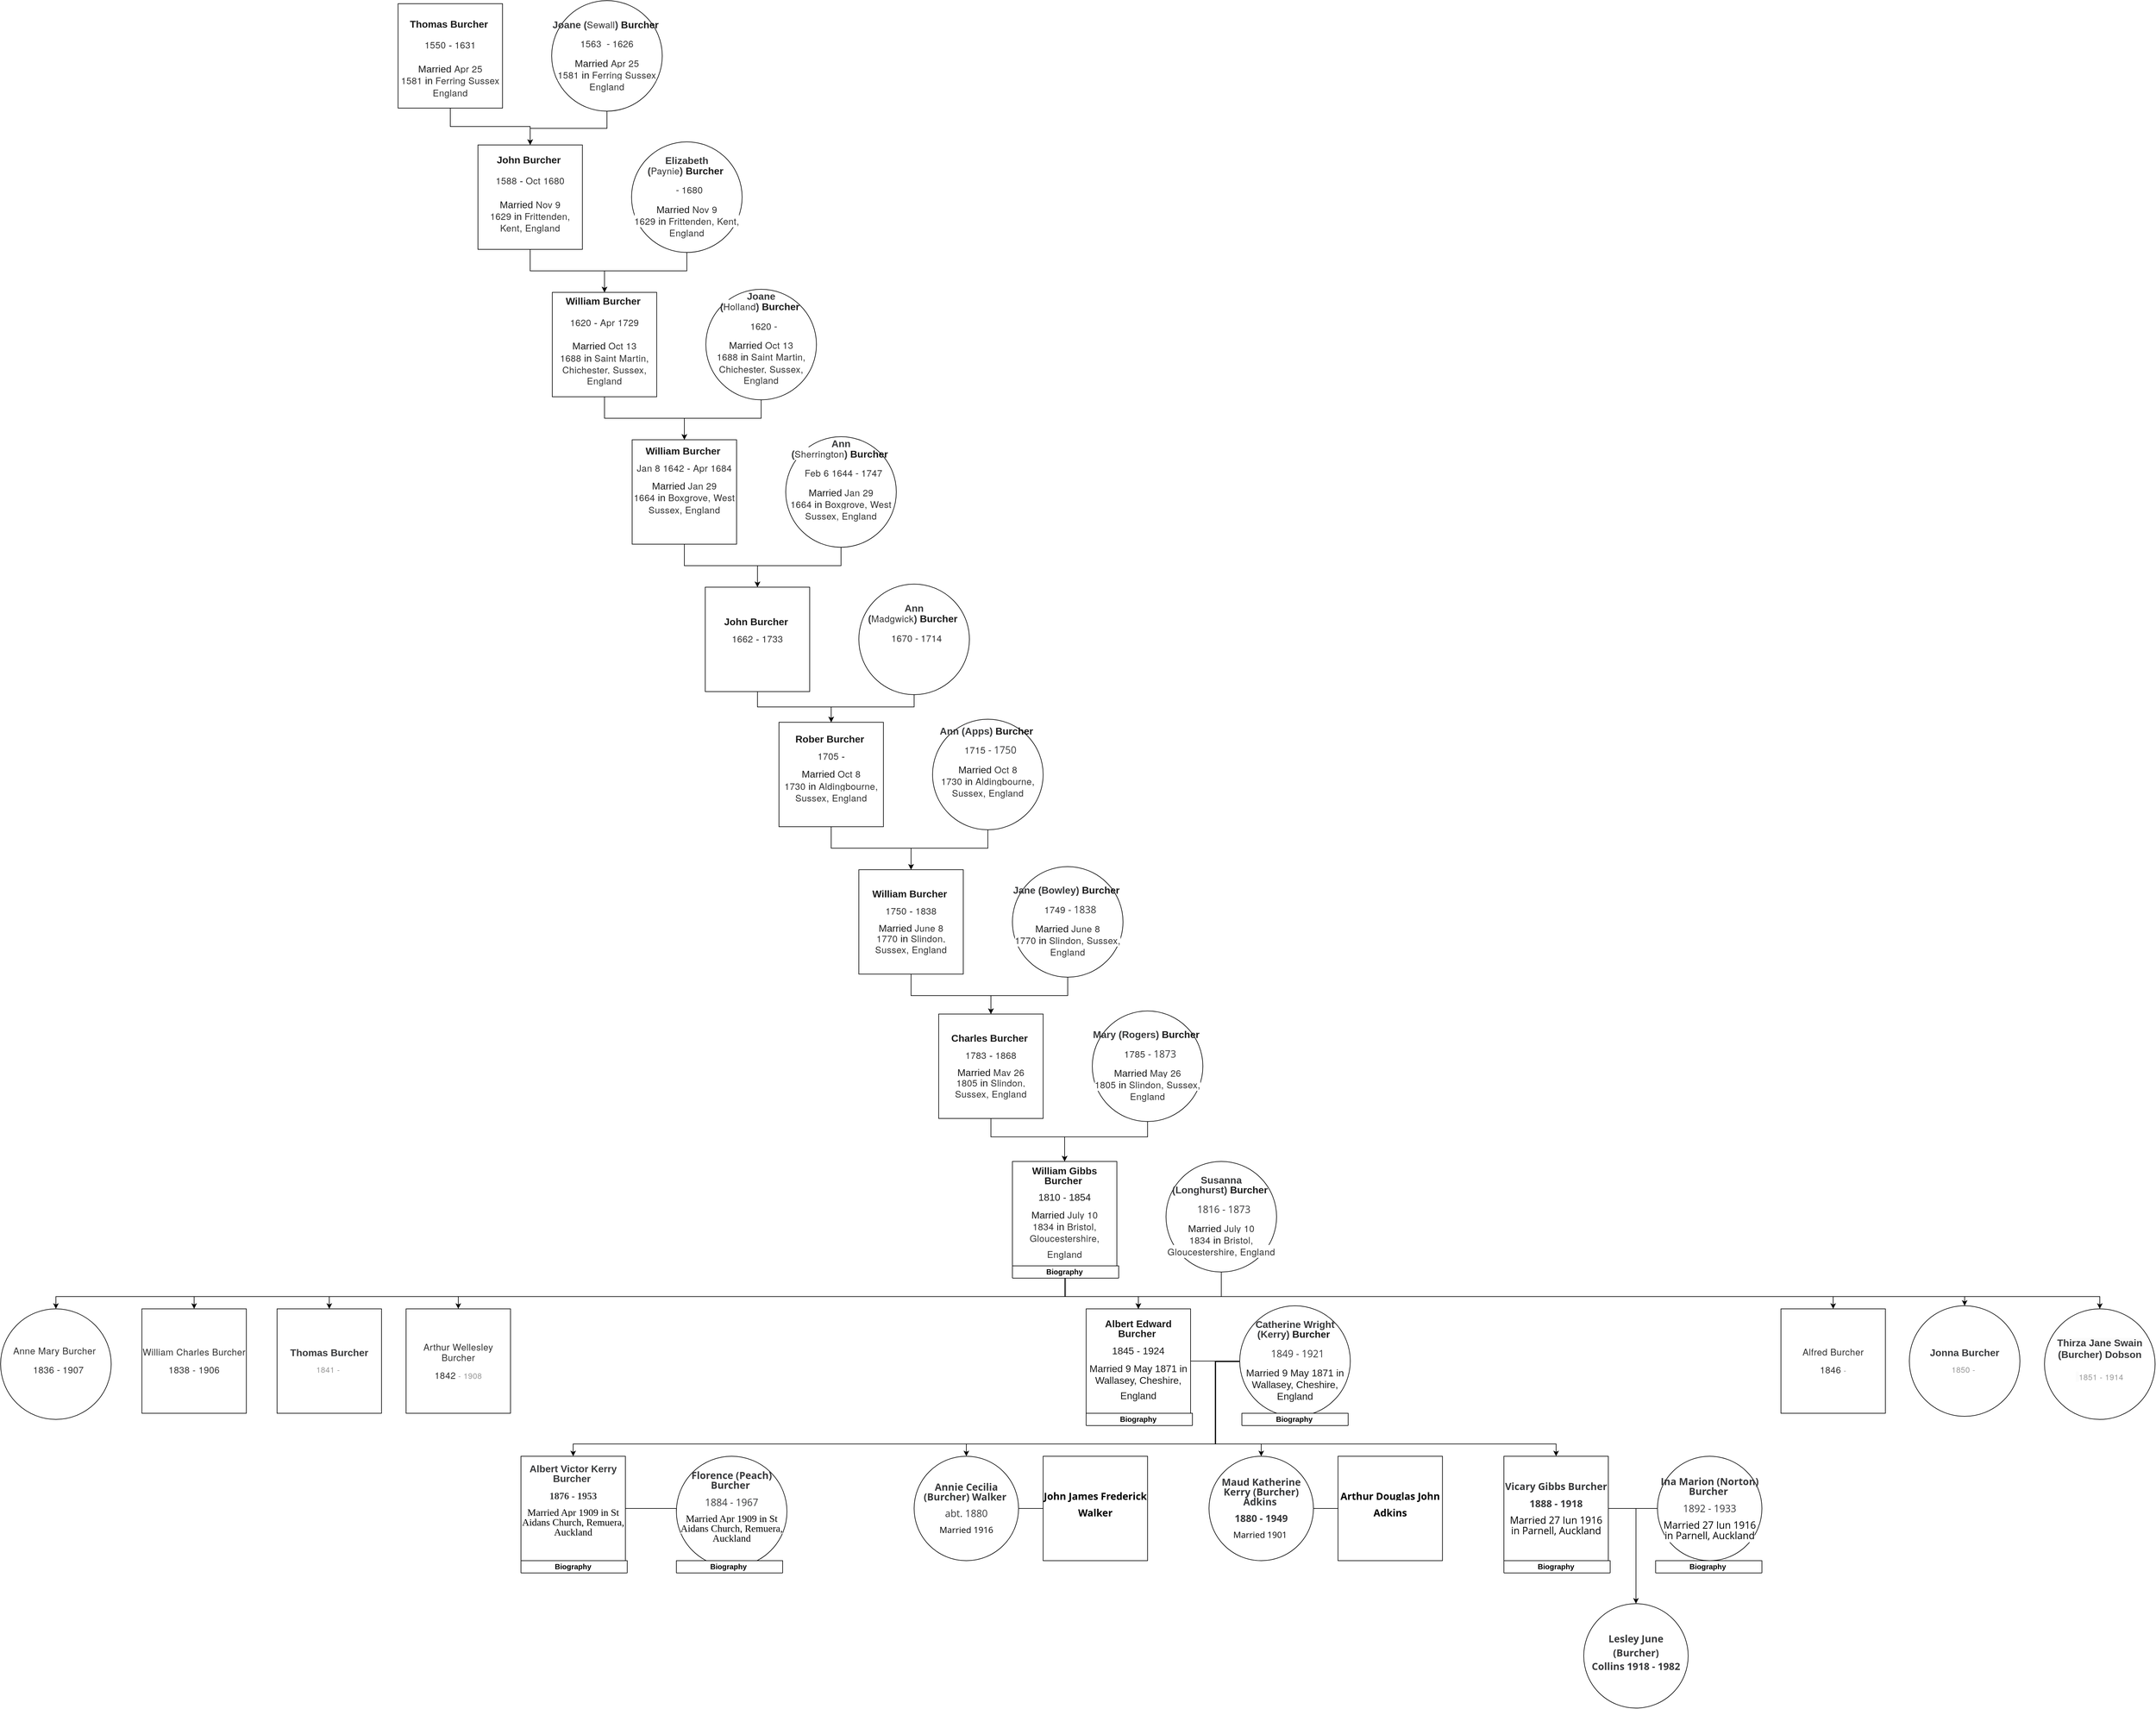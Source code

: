 <mxfile version="24.7.1" type="github">
  <diagram name="Page-1" id="OZU3ZvA2aPoWL_jV6k-2">
    <mxGraphModel dx="4654" dy="3613" grid="1" gridSize="10" guides="1" tooltips="1" connect="1" arrows="1" fold="1" page="1" pageScale="1" pageWidth="827" pageHeight="1169" math="0" shadow="0">
      <root>
        <mxCell id="0" />
        <mxCell id="1" parent="0" />
        <mxCell id="ZmS5W_vSXkEM8_8rMccr-10" style="edgeStyle=orthogonalEdgeStyle;rounded=0;orthogonalLoop=1;jettySize=auto;html=1;exitX=1;exitY=0.5;exitDx=0;exitDy=0;entryX=0;entryY=0.5;entryDx=0;entryDy=0;endArrow=none;endFill=0;" parent="1" source="ZmS5W_vSXkEM8_8rMccr-6" edge="1">
          <mxGeometry relative="1" as="geometry">
            <mxPoint x="360" y="125" as="targetPoint" />
            <Array as="points">
              <mxPoint x="320" y="125" />
              <mxPoint x="360" y="126" />
            </Array>
          </mxGeometry>
        </mxCell>
        <mxCell id="ZmS5W_vSXkEM8_8rMccr-34" style="edgeStyle=orthogonalEdgeStyle;rounded=0;orthogonalLoop=1;jettySize=auto;html=1;exitX=1;exitY=0.5;exitDx=0;exitDy=0;entryX=0.5;entryY=0;entryDx=0;entryDy=0;" parent="1" source="ZmS5W_vSXkEM8_8rMccr-6" target="ZmS5W_vSXkEM8_8rMccr-26" edge="1">
          <mxGeometry relative="1" as="geometry">
            <mxPoint x="200" y="260" as="targetPoint" />
            <Array as="points">
              <mxPoint x="320" y="125" />
              <mxPoint x="320" y="260" />
              <mxPoint x="-85" y="260" />
            </Array>
          </mxGeometry>
        </mxCell>
        <mxCell id="ZmS5W_vSXkEM8_8rMccr-35" style="edgeStyle=orthogonalEdgeStyle;rounded=0;orthogonalLoop=1;jettySize=auto;html=1;exitX=1;exitY=0.5;exitDx=0;exitDy=0;entryX=0.5;entryY=0;entryDx=0;entryDy=0;" parent="1" source="ZmS5W_vSXkEM8_8rMccr-6" target="ZmS5W_vSXkEM8_8rMccr-36" edge="1">
          <mxGeometry relative="1" as="geometry">
            <mxPoint x="890" y="290" as="targetPoint" />
            <Array as="points">
              <mxPoint x="320" y="125" />
              <mxPoint x="320" y="260" />
              <mxPoint x="875" y="260" />
            </Array>
          </mxGeometry>
        </mxCell>
        <mxCell id="ZmS5W_vSXkEM8_8rMccr-6" value="&lt;h1 style=&quot;margin: 0px 0px 0.7em; padding: 0px; border: 0px; font-stretch: inherit; line-height: 100%; font-size-adjust: inherit; font-kerning: inherit; font-variant-alternates: inherit; font-variant-ligatures: inherit; font-variant-numeric: inherit; font-variant-east-asian: inherit; font-variant-position: inherit; font-feature-settings: inherit; font-optical-sizing: inherit; font-variation-settings: inherit; overflow-wrap: break-word; font-size: 16px;&quot;&gt;&lt;font style=&quot;font-size: 16px;&quot; color=&quot;#1a1a1a&quot; face=&quot;Helvetica&quot;&gt;&lt;span style=&quot;margin: 0px; padding: 0px; border: 0px; font-style: inherit; font-variant-caps: inherit; font-stretch: inherit; line-height: inherit; font-size-adjust: inherit; font-kerning: inherit; font-variant-alternates: inherit; font-variant-ligatures: inherit; font-variant-numeric: inherit; font-variant-east-asian: inherit; font-variant-position: inherit; font-feature-settings: inherit; font-optical-sizing: inherit; font-variation-settings: inherit; overflow-wrap: break-word;&quot;&gt;&lt;font style=&quot;font-size: 16px;&quot;&gt;Albert Edward Burcher&lt;/font&gt;&lt;/span&gt;&amp;nbsp;&lt;/font&gt;&lt;/h1&gt;&lt;h1 style=&quot;margin: 0px 0px 0.7em; padding: 0px; border: 0px; font-stretch: inherit; line-height: 100%; font-size-adjust: inherit; font-kerning: inherit; font-variant-alternates: inherit; font-variant-ligatures: inherit; font-variant-numeric: inherit; font-variant-east-asian: inherit; font-variant-position: inherit; font-feature-settings: inherit; font-optical-sizing: inherit; font-variation-settings: inherit; overflow-wrap: break-word; font-size: 16px;&quot;&gt;&lt;span style=&quot;font-weight: normal;&quot;&gt;&lt;font face=&quot;Helvetica&quot; style=&quot;font-size: 16px;&quot; color=&quot;#1a1a1a&quot;&gt;1845 - 1924&lt;/font&gt;&lt;/span&gt;&lt;/h1&gt;&lt;div style=&quot;font-size: 16px;&quot;&gt;&lt;span style=&quot;background-color: rgb(255, 255, 255);&quot;&gt;&lt;font style=&quot;font-size: 16px;&quot; color=&quot;#1a1a1a&quot; face=&quot;Helvetica&quot;&gt;Married 9 May 1871 in Wallasey, Cheshire, England&lt;/font&gt;&lt;/span&gt;&lt;span style=&quot;font-size: 23px; font-family: qMxfg6gYd-HVo0lsF2Li; font-weight: normal;&quot;&gt;&lt;font style=&quot;font-size: 16px;&quot;&gt;&lt;br&gt;&lt;/font&gt;&lt;/span&gt;&lt;/div&gt;" style="whiteSpace=wrap;html=1;aspect=fixed;" parent="1" vertex="1">
          <mxGeometry x="110" y="40" width="170" height="170" as="geometry" />
        </mxCell>
        <mxCell id="ZmS5W_vSXkEM8_8rMccr-12" style="edgeStyle=orthogonalEdgeStyle;rounded=0;orthogonalLoop=1;jettySize=auto;html=1;exitX=0;exitY=0.5;exitDx=0;exitDy=0;entryX=0.5;entryY=0;entryDx=0;entryDy=0;" parent="1" target="ZmS5W_vSXkEM8_8rMccr-13" edge="1">
          <mxGeometry relative="1" as="geometry">
            <mxPoint x="-100" y="270" as="targetPoint" />
            <mxPoint x="360" y="125" as="sourcePoint" />
            <Array as="points">
              <mxPoint x="321" y="126" />
              <mxPoint x="321" y="260" />
              <mxPoint x="-725" y="260" />
            </Array>
          </mxGeometry>
        </mxCell>
        <mxCell id="ZmS5W_vSXkEM8_8rMccr-22" style="edgeStyle=orthogonalEdgeStyle;rounded=0;orthogonalLoop=1;jettySize=auto;html=1;exitX=1;exitY=0.5;exitDx=0;exitDy=0;entryX=0;entryY=0.5;entryDx=0;entryDy=0;endArrow=none;endFill=0;" parent="1" source="ZmS5W_vSXkEM8_8rMccr-13" target="ZmS5W_vSXkEM8_8rMccr-18" edge="1">
          <mxGeometry relative="1" as="geometry">
            <Array as="points">
              <mxPoint x="-557" y="365" />
            </Array>
          </mxGeometry>
        </mxCell>
        <mxCell id="ZmS5W_vSXkEM8_8rMccr-13" value="&lt;h1 style=&quot;margin: 0px 0px 0.7em; padding: 0px; border: 0px; font-stretch: inherit; line-height: 100%; font-size-adjust: inherit; font-kerning: inherit; font-variant-alternates: inherit; font-variant-ligatures: inherit; font-variant-numeric: inherit; font-variant-east-asian: inherit; font-variant-position: inherit; font-feature-settings: inherit; font-optical-sizing: inherit; font-variation-settings: inherit; overflow-wrap: break-word; color: rgb(57, 58, 60); font-size: 16px;&quot;&gt;&lt;span style=&quot;margin: 0px; padding: 0px; border: 0px; font-style: inherit; font-variant-caps: inherit; font-stretch: inherit; line-height: inherit; font-size-adjust: inherit; font-kerning: inherit; font-variant-alternates: inherit; font-variant-ligatures: inherit; font-variant-numeric: inherit; font-variant-east-asian: inherit; font-variant-position: inherit; font-feature-settings: inherit; font-optical-sizing: inherit; font-variation-settings: inherit; overflow-wrap: break-word;&quot;&gt;&lt;font face=&quot;Helvetica&quot; style=&quot;font-size: 16px;&quot;&gt;Albert Victor Kerry Burcher&amp;nbsp;&lt;/font&gt;&lt;/span&gt;&lt;/h1&gt;&lt;h1 style=&quot;margin: 0px 0px 0.7em; padding: 0px; border: 0px; font-stretch: inherit; line-height: 100%; font-size-adjust: inherit; font-kerning: inherit; font-variant-alternates: inherit; font-variant-ligatures: inherit; font-variant-numeric: inherit; font-variant-east-asian: inherit; font-variant-position: inherit; font-feature-settings: inherit; font-optical-sizing: inherit; font-variation-settings: inherit; overflow-wrap: break-word; color: rgb(57, 58, 60); font-size: 16px;&quot;&gt;&lt;font face=&quot;jN4gn-6lTFqfSW2iRNwo&quot; style=&quot;font-size: 16px;&quot;&gt;1876 - 1953&lt;/font&gt;&lt;/h1&gt;&lt;div style=&quot;font-size: 16px; line-height: 100%;&quot;&gt;&lt;font style=&quot;font-size: 16px;&quot;&gt;&lt;span style=&quot;background-color: rgb(255, 255, 255);&quot;&gt;&lt;font face=&quot;jN4gn-6lTFqfSW2iRNwo&quot; style=&quot;font-size: 16px;&quot;&gt;Married Apr 1909 in St Aidans Church, Remuera, Auckland&lt;/font&gt;&lt;/span&gt;&lt;br&gt;&lt;/font&gt;&lt;/div&gt;&lt;div style=&quot;font-size: 25.715px; line-height: 100%;&quot;&gt;&lt;br&gt;&lt;/div&gt;" style="whiteSpace=wrap;html=1;aspect=fixed;" parent="1" vertex="1">
          <mxGeometry x="-810" y="280" width="170" height="170" as="geometry" />
        </mxCell>
        <mxCell id="ZmS5W_vSXkEM8_8rMccr-31" style="edgeStyle=orthogonalEdgeStyle;rounded=0;orthogonalLoop=1;jettySize=auto;html=1;exitX=0;exitY=0.5;exitDx=0;exitDy=0;entryX=0.5;entryY=0;entryDx=0;entryDy=0;" parent="1" source="ZmS5W_vSXkEM8_8rMccr-17" target="ZmS5W_vSXkEM8_8rMccr-30" edge="1">
          <mxGeometry relative="1" as="geometry">
            <Array as="points">
              <mxPoint x="320" y="125" />
              <mxPoint x="320" y="260" />
              <mxPoint x="395" y="260" />
            </Array>
          </mxGeometry>
        </mxCell>
        <mxCell id="ZmS5W_vSXkEM8_8rMccr-17" value="&lt;h1 style=&quot;caret-color: rgb(0, 0, 0); color: rgb(0, 0, 0); font-family: Helvetica; font-style: normal; font-variant-caps: normal; letter-spacing: normal; orphans: auto; text-align: center; text-indent: 0px; text-transform: none; white-space: normal; widows: auto; word-spacing: 0px; -webkit-text-stroke-width: 0px; text-decoration: none; margin: 0px 0px 0.7em; padding: 0px; border: 0px; font-stretch: inherit; line-height: 16px; font-size-adjust: inherit; font-kerning: inherit; font-variant-alternates: inherit; font-variant-ligatures: inherit; font-variant-numeric: inherit; font-variant-east-asian: inherit; font-variant-position: inherit; font-feature-settings: inherit; font-optical-sizing: inherit; font-variation-settings: inherit; overflow-wrap: break-word; font-size: 16px;&quot;&gt;&lt;span style=&quot;font-family: inherit; font-size: inherit; font-style: inherit; font-variant-caps: inherit; font-weight: inherit; color: rgb(57, 58, 60); text-align: start;&quot;&gt;Catherine Wright (Kerry)&lt;/span&gt;&lt;font style=&quot;font-size: 16px;&quot; color=&quot;#1a1a1a&quot; face=&quot;Helvetica&quot;&gt;&lt;span style=&quot;margin: 0px; padding: 0px; border: 0px; font-style: inherit; font-variant-caps: inherit; font-stretch: inherit; line-height: inherit; font-size-adjust: inherit; font-kerning: inherit; font-variant-alternates: inherit; font-variant-ligatures: inherit; font-variant-numeric: inherit; font-variant-east-asian: inherit; font-variant-position: inherit; font-feature-settings: inherit; font-optical-sizing: inherit; font-variation-settings: inherit; overflow-wrap: break-word;&quot;&gt;&lt;font style=&quot;font-size: 16px;&quot;&gt;&amp;nbsp;Burcher&lt;/font&gt;&lt;/span&gt;&amp;nbsp;&lt;/font&gt;&lt;/h1&gt;&lt;h1 style=&quot;font-style: normal; font-variant-caps: normal; letter-spacing: normal; orphans: auto; text-align: center; text-indent: 0px; text-transform: none; white-space: normal; widows: auto; word-spacing: 0px; -webkit-text-stroke-width: 0px; text-decoration: none; margin: 0px 0px 0.7em; padding: 0px; border: 0px; font-stretch: inherit; line-height: 1.4em; font-family: &amp;quot;Open Sans&amp;quot;, Helvetica, Arial, sans-serif; font-size-adjust: inherit; font-kerning: inherit; font-variant-alternates: inherit; font-variant-ligatures: inherit; font-variant-numeric: inherit; font-variant-east-asian: inherit; font-variant-position: inherit; font-feature-settings: inherit; font-optical-sizing: inherit; font-variation-settings: inherit; overflow-wrap: break-word; color: rgb(57, 58, 60); font-size: 16px;&quot;&gt;&lt;span&gt;&amp;nbsp;&lt;span class=&quot;Apple-converted-space&quot;&gt;&amp;nbsp;&lt;/span&gt;&lt;/span&gt;&lt;font style=&quot;font-size: 16px; font-weight: normal;&quot;&gt;1849 - 1921&lt;/font&gt;&lt;/h1&gt;&lt;div style=&quot;caret-color: rgb(0, 0, 0); color: rgb(0, 0, 0); font-family: Helvetica; font-style: normal; font-variant-caps: normal; font-weight: 400; letter-spacing: normal; orphans: auto; text-align: center; text-indent: 0px; text-transform: none; white-space: normal; widows: auto; word-spacing: 0px; -webkit-text-stroke-width: 0px; text-decoration: none; font-size: 16px;&quot;&gt;&lt;span style=&quot;background-color: rgb(255, 255, 255);&quot;&gt;&lt;font style=&quot;font-size: 16px;&quot; color=&quot;#1a1a1a&quot; face=&quot;Helvetica&quot;&gt;Married 9 May 1871 in Wallasey, Cheshire, England&lt;/font&gt;&lt;/span&gt;&lt;/div&gt;" style="ellipse;whiteSpace=wrap;html=1;aspect=fixed;" parent="1" vertex="1">
          <mxGeometry x="360" y="35" width="180" height="180" as="geometry" />
        </mxCell>
        <mxCell id="ZmS5W_vSXkEM8_8rMccr-18" value="&lt;h1 style=&quot;margin: 0px 0px 0.7em; padding: 0px; border: 0px; font-stretch: inherit; line-height: 100%; font-family: &amp;quot;Open Sans&amp;quot;, Helvetica, Arial, sans-serif; font-size-adjust: inherit; font-kerning: inherit; font-variant-alternates: inherit; font-variant-ligatures: inherit; font-variant-numeric: inherit; font-variant-east-asian: inherit; font-variant-position: inherit; font-feature-settings: inherit; font-optical-sizing: inherit; font-variation-settings: inherit; overflow-wrap: break-word; color: rgb(57, 58, 60); font-size: 16px;&quot;&gt;&lt;font style=&quot;font-size: 16px;&quot;&gt;&lt;span style=&quot;margin: 0px; padding: 0px; border: 0px; font-style: inherit; font-variant-caps: inherit; font-stretch: inherit; line-height: inherit; font-family: inherit; font-size-adjust: inherit; font-kerning: inherit; font-variant-alternates: inherit; font-variant-ligatures: inherit; font-variant-numeric: inherit; font-variant-east-asian: inherit; font-variant-position: inherit; font-feature-settings: inherit; font-optical-sizing: inherit; font-variation-settings: inherit; overflow-wrap: break-word;&quot;&gt;Florence (Peach) Burcher&lt;/span&gt;&amp;nbsp;&lt;/font&gt;&lt;/h1&gt;&lt;h1 style=&quot;margin: 0px 0px 0.7em; padding: 0px; border: 0px; font-stretch: inherit; line-height: 100%; font-family: &amp;quot;Open Sans&amp;quot;, Helvetica, Arial, sans-serif; font-size-adjust: inherit; font-kerning: inherit; font-variant-alternates: inherit; font-variant-ligatures: inherit; font-variant-numeric: inherit; font-variant-east-asian: inherit; font-variant-position: inherit; font-feature-settings: inherit; font-optical-sizing: inherit; font-variation-settings: inherit; overflow-wrap: break-word; color: rgb(57, 58, 60); font-size: 16px;&quot;&gt;&lt;font style=&quot;font-size: 16px; font-weight: normal;&quot;&gt;1884 - 1967&lt;/font&gt;&lt;/h1&gt;&lt;div style=&quot;caret-color: rgb(0, 0, 0); color: rgb(0, 0, 0); font-family: Helvetica; font-style: normal; font-variant-caps: normal; letter-spacing: normal; text-indent: 0px; text-transform: none; white-space: normal; word-spacing: 0px; -webkit-text-stroke-width: 0px; text-decoration: none; font-size: 16px; line-height: 100%;&quot;&gt;&lt;div style=&quot;line-height: 100%;&quot;&gt;&lt;span style=&quot;background-color: rgb(255, 255, 255);&quot;&gt;&lt;font style=&quot;font-size: 16px;&quot; face=&quot;jN4gn-6lTFqfSW2iRNwo&quot;&gt;Married Apr 1909 in St Aidans Church, Remuera, Auckland&lt;/font&gt;&lt;/span&gt;&lt;br&gt;&lt;/div&gt;&lt;div style=&quot;font-weight: 400; font-size: 16px;&quot;&gt;&lt;span style=&quot;background-color: rgb(255, 255, 255);&quot;&gt;&lt;font face=&quot;jN4gn-6lTFqfSW2iRNwo&quot;&gt;&lt;br&gt;&lt;/font&gt;&lt;/span&gt;&lt;/div&gt;&lt;/div&gt;" style="ellipse;whiteSpace=wrap;html=1;aspect=fixed;" parent="1" vertex="1">
          <mxGeometry x="-557" y="280" width="180" height="180" as="geometry" />
        </mxCell>
        <mxCell id="ZmS5W_vSXkEM8_8rMccr-19" value="Biography&amp;nbsp;" style="swimlane;whiteSpace=wrap;html=1;" parent="1" vertex="1" collapsed="1">
          <mxGeometry x="-810" y="450" width="173" height="20" as="geometry">
            <mxRectangle x="-413" y="450" width="543" height="320" as="alternateBounds" />
          </mxGeometry>
        </mxCell>
        <mxCell id="ZmS5W_vSXkEM8_8rMccr-21" value="&lt;h1 style=&quot;margin-top: 0px;&quot;&gt;&lt;p style=&quot;font-weight: 400; margin: 1.5em 0px; padding: 0px; border: 0px; font-stretch: inherit; font-size: 14px; line-height: 1.5em; font-family: &amp;quot;Open Sans&amp;quot;, Helvetica, Arial, sans-serif; font-size-adjust: inherit; font-kerning: inherit; font-variant-alternates: inherit; font-variant-ligatures: inherit; font-variant-numeric: inherit; font-variant-east-asian: inherit; font-variant-position: inherit; font-feature-settings: inherit; font-optical-sizing: inherit; font-variation-settings: inherit; overflow-wrap: break-word;&quot;&gt;New Zealand Herald 15 April 1909&lt;/p&gt;&lt;p style=&quot;font-weight: 400; margin: 1.5em 0px; padding: 0px; border: 0px; font-stretch: inherit; font-size: 14px; line-height: 1.5em; font-family: &amp;quot;Open Sans&amp;quot;, Helvetica, Arial, sans-serif; font-size-adjust: inherit; font-kerning: inherit; font-variant-alternates: inherit; font-variant-ligatures: inherit; font-variant-numeric: inherit; font-variant-east-asian: inherit; font-variant-position: inherit; font-feature-settings: inherit; font-optical-sizing: inherit; font-variation-settings: inherit; overflow-wrap: break-word;&quot;&gt;The marriage of Miss Florence Peach, second daughter of Mr. Jno. Peach, of Green Lane, to Mr. Albert Burcher, secretary of Messrs. Chambers and Son, Ltd., of this, city, took place at St. Aidan&#39;s Church, Remuera, on Tuesday. The bride was given away by her brother. Mr, R. F. D. Abbott officiated as best man, and Miss Kathleen Morrin, of Remuera, attended as bridesmaid. The service was conducted by the Rev. A. Fowler. A reception was afterwards held at the residence of the bride&#39;s parents, and the happy couple took their departure for Hamilton, en route for the Wanganui River, shortly after four o&#39;clock.&lt;/p&gt;&lt;p style=&quot;font-weight: 400; margin: 1.5em 0px; padding: 0px; border: 0px; font-stretch: inherit; font-size: 14px; line-height: 1.5em; font-family: &amp;quot;Open Sans&amp;quot;, Helvetica, Arial, sans-serif; font-size-adjust: inherit; font-kerning: inherit; font-variant-alternates: inherit; font-variant-ligatures: inherit; font-variant-numeric: inherit; font-variant-east-asian: inherit; font-variant-position: inherit; font-feature-settings: inherit; font-optical-sizing: inherit; font-variation-settings: inherit; overflow-wrap: break-word;&quot;&gt;&lt;span style=&quot;background-color: rgb(255, 255, 255);&quot;&gt;Purewa Cemetery, 16 Feb 1953&lt;/span&gt;&lt;br&gt;&lt;/p&gt;&lt;br style=&quot;font-weight: 400;&quot; class=&quot;Apple-interchange-newline&quot;&gt;&lt;/h1&gt;" style="text;html=1;whiteSpace=wrap;overflow=hidden;rounded=0;" parent="ZmS5W_vSXkEM8_8rMccr-19" vertex="1">
          <mxGeometry y="30" width="540" height="380" as="geometry" />
        </mxCell>
        <mxCell id="ZmS5W_vSXkEM8_8rMccr-24" value="Biography&amp;nbsp;" style="swimlane;whiteSpace=wrap;html=1;" parent="1" vertex="1" collapsed="1">
          <mxGeometry x="-557" y="450" width="173" height="20" as="geometry">
            <mxRectangle x="-160" y="450" width="543" height="320" as="alternateBounds" />
          </mxGeometry>
        </mxCell>
        <mxCell id="ZmS5W_vSXkEM8_8rMccr-25" value="&lt;h1 style=&quot;margin-top: 0px;&quot;&gt;&lt;p style=&quot;font-weight: 400; margin: 1.5em 0px; padding: 0px; border: 0px; font-stretch: inherit; font-size: 14px; line-height: 1.5em; font-family: &amp;quot;Open Sans&amp;quot;, Helvetica, Arial, sans-serif; font-size-adjust: inherit; font-kerning: inherit; font-variant-alternates: inherit; font-variant-ligatures: inherit; font-variant-numeric: inherit; font-variant-east-asian: inherit; font-variant-position: inherit; font-feature-settings: inherit; font-optical-sizing: inherit; font-variation-settings: inherit; overflow-wrap: break-word;&quot;&gt;New Zealand Herald 15 April 1909&lt;/p&gt;&lt;p style=&quot;font-weight: 400; margin: 1.5em 0px; padding: 0px; border: 0px; font-stretch: inherit; font-size: 14px; line-height: 1.5em; font-family: &amp;quot;Open Sans&amp;quot;, Helvetica, Arial, sans-serif; font-size-adjust: inherit; font-kerning: inherit; font-variant-alternates: inherit; font-variant-ligatures: inherit; font-variant-numeric: inherit; font-variant-east-asian: inherit; font-variant-position: inherit; font-feature-settings: inherit; font-optical-sizing: inherit; font-variation-settings: inherit; overflow-wrap: break-word;&quot;&gt;The marriage of Miss Florence Peach, second daughter of Mr. Jno. Peach, of Green Lane, to Mr. Albert Burcher, secretary of Messrs. Chambers and Son, Ltd., of this, city, took place at St. Aidan&#39;s Church, Remuera, on Tuesday. The bride was given away by her brother. Mr, R. F. D. Abbott officiated as best man, and Miss Kathleen Morrin, of Remuera, attended as bridesmaid. The service was conducted by the Rev. A. Fowler. A reception was afterwards held at the residence of the bride&#39;s parents, and the happy couple took their departure for Hamilton, en route for the Wanganui River, shortly after four o&#39;clock.&lt;/p&gt;&lt;p style=&quot;font-weight: 400; margin: 1.5em 0px; padding: 0px; border: 0px; font-stretch: inherit; font-size: 14px; line-height: 1.5em; font-family: &amp;quot;Open Sans&amp;quot;, Helvetica, Arial, sans-serif; font-size-adjust: inherit; font-kerning: inherit; font-variant-alternates: inherit; font-variant-ligatures: inherit; font-variant-numeric: inherit; font-variant-east-asian: inherit; font-variant-position: inherit; font-feature-settings: inherit; font-optical-sizing: inherit; font-variation-settings: inherit; overflow-wrap: break-word;&quot;&gt;&lt;span style=&quot;background-color: rgb(255, 255, 255);&quot;&gt;BURIED 13 March 1967 at Purewa Cemetery - aged 83&lt;/span&gt;&lt;br&gt;&lt;/p&gt;&lt;/h1&gt;" style="text;html=1;whiteSpace=wrap;overflow=hidden;rounded=0;" parent="ZmS5W_vSXkEM8_8rMccr-24" vertex="1">
          <mxGeometry y="30" width="540" height="380" as="geometry" />
        </mxCell>
        <mxCell id="ZmS5W_vSXkEM8_8rMccr-29" style="edgeStyle=orthogonalEdgeStyle;rounded=0;orthogonalLoop=1;jettySize=auto;html=1;exitX=1;exitY=0.5;exitDx=0;exitDy=0;entryX=0;entryY=0.5;entryDx=0;entryDy=0;endArrow=none;endFill=0;" parent="1" source="ZmS5W_vSXkEM8_8rMccr-26" target="ZmS5W_vSXkEM8_8rMccr-28" edge="1">
          <mxGeometry relative="1" as="geometry" />
        </mxCell>
        <mxCell id="ZmS5W_vSXkEM8_8rMccr-26" value="&lt;h1 style=&quot;font-style: normal; font-variant-caps: normal; letter-spacing: normal; text-indent: 0px; text-transform: none; white-space: normal; word-spacing: 0px; -webkit-text-stroke-width: 0px; text-decoration: none; margin: 0px 0px 0.7em; padding: 0px; border: 0px; font-stretch: inherit; font-size: 16px; line-height: 100%; font-family: &amp;quot;Open Sans&amp;quot;, Helvetica, Arial, sans-serif; font-size-adjust: inherit; font-kerning: inherit; font-variant-alternates: inherit; font-variant-ligatures: inherit; font-variant-numeric: inherit; font-variant-east-asian: inherit; font-variant-position: inherit; font-feature-settings: inherit; font-optical-sizing: inherit; font-variation-settings: inherit; overflow-wrap: break-word; color: rgb(57, 58, 60);&quot;&gt;&lt;span style=&quot;margin: 0px; padding: 0px; border: 0px; font-style: inherit; font-variant-caps: inherit; font-stretch: inherit; font-size: inherit; line-height: inherit; font-family: inherit; font-size-adjust: inherit; font-kerning: inherit; font-variant-alternates: inherit; font-variant-ligatures: inherit; font-variant-numeric: inherit; font-variant-east-asian: inherit; font-variant-position: inherit; font-feature-settings: inherit; font-optical-sizing: inherit; font-variation-settings: inherit; overflow-wrap: break-word;&quot;&gt;Annie Cecilia (Burcher) Walker&lt;/span&gt;&lt;span style=&quot;font-weight: normal;&quot;&gt;&amp;nbsp;&lt;/span&gt;&lt;/h1&gt;&lt;h1 style=&quot;font-style: normal; font-variant-caps: normal; letter-spacing: normal; text-indent: 0px; text-transform: none; white-space: normal; word-spacing: 0px; -webkit-text-stroke-width: 0px; text-decoration: none; margin: 0px 0px 0.7em; padding: 0px; border: 0px; font-stretch: inherit; font-size: 16px; line-height: 100%; font-family: &amp;quot;Open Sans&amp;quot;, Helvetica, Arial, sans-serif; font-size-adjust: inherit; font-kerning: inherit; font-variant-alternates: inherit; font-variant-ligatures: inherit; font-variant-numeric: inherit; font-variant-east-asian: inherit; font-variant-position: inherit; font-feature-settings: inherit; font-optical-sizing: inherit; font-variation-settings: inherit; overflow-wrap: break-word; color: rgb(57, 58, 60);&quot;&gt;&lt;span style=&quot;font-weight: normal;&quot;&gt;abt. 1880&lt;/span&gt;&lt;/h1&gt;&lt;div&gt;&lt;span style=&quot;text-align: start; font-family: &amp;quot;Open Sans&amp;quot;, Helvetica, Arial, sans-serif; font-size: 14px; background-color: rgb(255, 255, 255);&quot;&gt;Married 1916&lt;/span&gt;&lt;span style=&quot;font-weight: normal;&quot;&gt;&lt;br&gt;&lt;/span&gt;&lt;/div&gt;" style="ellipse;whiteSpace=wrap;html=1;aspect=fixed;align=center;" parent="1" vertex="1">
          <mxGeometry x="-170" y="280" width="170" height="170" as="geometry" />
        </mxCell>
        <mxCell id="ZmS5W_vSXkEM8_8rMccr-28" value="&lt;h1 style=&quot;margin: 0px 0px 0.7em; padding: 0px; border: 0px; font-stretch: inherit; line-height: 100%; font-size-adjust: inherit; font-kerning: inherit; font-variant-alternates: inherit; font-variant-ligatures: inherit; font-variant-numeric: inherit; font-variant-east-asian: inherit; font-variant-position: inherit; font-feature-settings: inherit; font-optical-sizing: inherit; font-variation-settings: inherit; overflow-wrap: break-word; color: rgb(57, 58, 60);&quot;&gt;&lt;span style=&quot;caret-color: rgb(0, 0, 0); color: rgb(0, 0, 0); font-family: &amp;quot;Open Sans&amp;quot;, Helvetica, Arial, sans-serif; text-align: start; background-color: rgb(255, 255, 255);&quot;&gt;&lt;font style=&quot;font-size: 16px;&quot;&gt;John James Frederick Walker&lt;/font&gt;&lt;/span&gt;&lt;br&gt;&lt;/h1&gt;" style="whiteSpace=wrap;html=1;aspect=fixed;" parent="1" vertex="1">
          <mxGeometry x="40" y="280" width="170" height="170" as="geometry" />
        </mxCell>
        <mxCell id="ZmS5W_vSXkEM8_8rMccr-33" style="edgeStyle=orthogonalEdgeStyle;rounded=0;orthogonalLoop=1;jettySize=auto;html=1;exitX=1;exitY=0.5;exitDx=0;exitDy=0;endArrow=none;endFill=0;" parent="1" source="ZmS5W_vSXkEM8_8rMccr-30" target="ZmS5W_vSXkEM8_8rMccr-32" edge="1">
          <mxGeometry relative="1" as="geometry" />
        </mxCell>
        <mxCell id="ZmS5W_vSXkEM8_8rMccr-30" value="&lt;h1 style=&quot;margin: 0px 0px 0.7em; padding: 0px; border: 0px; font-stretch: inherit; font-size: 16px; line-height: 100%; font-family: &amp;quot;Open Sans&amp;quot;, Helvetica, Arial, sans-serif; font-size-adjust: inherit; font-kerning: inherit; font-variant-alternates: inherit; font-variant-ligatures: inherit; font-variant-numeric: inherit; font-variant-east-asian: inherit; font-variant-position: inherit; font-feature-settings: inherit; font-optical-sizing: inherit; font-variation-settings: inherit; overflow-wrap: break-word; color: rgb(57, 58, 60);&quot;&gt;&lt;span style=&quot;margin: 0px; padding: 0px; border: 0px; font-style: inherit; font-variant-caps: inherit; font-weight: inherit; font-stretch: inherit; font-size: inherit; line-height: inherit; font-family: inherit; font-size-adjust: inherit; font-kerning: inherit; font-variant-alternates: inherit; font-variant-ligatures: inherit; font-variant-numeric: inherit; font-variant-east-asian: inherit; font-variant-position: inherit; font-feature-settings: inherit; font-optical-sizing: inherit; font-variation-settings: inherit; overflow-wrap: break-word;&quot;&gt;Maud Katherine Kerry (Burcher) Adkins&lt;/span&gt;&amp;nbsp;&lt;/h1&gt;&lt;h1 style=&quot;margin: 0px 0px 0.7em; padding: 0px; border: 0px; font-stretch: inherit; font-size: 16px; line-height: 100%; font-family: &amp;quot;Open Sans&amp;quot;, Helvetica, Arial, sans-serif; font-size-adjust: inherit; font-kerning: inherit; font-variant-alternates: inherit; font-variant-ligatures: inherit; font-variant-numeric: inherit; font-variant-east-asian: inherit; font-variant-position: inherit; font-feature-settings: inherit; font-optical-sizing: inherit; font-variation-settings: inherit; overflow-wrap: break-word; color: rgb(57, 58, 60);&quot;&gt;1880 - 1949&lt;/h1&gt;&lt;div&gt;&lt;span style=&quot;text-align: start; font-family: &amp;quot;Open Sans&amp;quot;, Helvetica, Arial, sans-serif; font-size: 14px; background-color: rgb(255, 255, 255);&quot;&gt;Married 1901&amp;nbsp;&lt;/span&gt;&lt;br&gt;&lt;/div&gt;" style="ellipse;whiteSpace=wrap;html=1;aspect=fixed;align=center;" parent="1" vertex="1">
          <mxGeometry x="310" y="280" width="170" height="170" as="geometry" />
        </mxCell>
        <mxCell id="ZmS5W_vSXkEM8_8rMccr-32" value="&lt;h1 style=&quot;margin: 0px 0px 0.7em; padding: 0px; border: 0px; font-stretch: inherit; line-height: 100%; font-size-adjust: inherit; font-kerning: inherit; font-variant-alternates: inherit; font-variant-ligatures: inherit; font-variant-numeric: inherit; font-variant-east-asian: inherit; font-variant-position: inherit; font-feature-settings: inherit; font-optical-sizing: inherit; font-variation-settings: inherit; overflow-wrap: break-word; color: rgb(57, 58, 60);&quot;&gt;&lt;span style=&quot;caret-color: rgb(0, 0, 0); color: rgb(0, 0, 0); font-family: &amp;quot;Open Sans&amp;quot;, Helvetica, Arial, sans-serif; text-align: start; background-color: rgb(255, 255, 255);&quot;&gt;&lt;font style=&quot;font-size: 16px;&quot;&gt;Arthur Douglas John Adkins&lt;/font&gt;&lt;/span&gt;&lt;br&gt;&lt;/h1&gt;" style="whiteSpace=wrap;html=1;aspect=fixed;" parent="1" vertex="1">
          <mxGeometry x="520" y="280" width="170" height="170" as="geometry" />
        </mxCell>
        <mxCell id="ZmS5W_vSXkEM8_8rMccr-40" style="edgeStyle=orthogonalEdgeStyle;rounded=0;orthogonalLoop=1;jettySize=auto;html=1;exitX=1;exitY=0.5;exitDx=0;exitDy=0;entryX=0;entryY=0.5;entryDx=0;entryDy=0;endArrow=none;endFill=0;" parent="1" source="ZmS5W_vSXkEM8_8rMccr-36" target="ZmS5W_vSXkEM8_8rMccr-39" edge="1">
          <mxGeometry relative="1" as="geometry" />
        </mxCell>
        <mxCell id="ZmS5W_vSXkEM8_8rMccr-36" value="&lt;h1 style=&quot;margin: 0px 0px 0.7em; padding: 0px; border: 0px; font-stretch: inherit; line-height: 100%; font-family: &amp;quot;Open Sans&amp;quot;, Helvetica, Arial, sans-serif; font-size-adjust: inherit; font-kerning: inherit; font-variant-alternates: inherit; font-variant-ligatures: inherit; font-variant-numeric: inherit; font-variant-east-asian: inherit; font-variant-position: inherit; font-feature-settings: inherit; font-optical-sizing: inherit; font-variation-settings: inherit; overflow-wrap: break-word; color: rgb(57, 58, 60); font-size: 16px;&quot;&gt;&lt;span style=&quot;margin: 0px; padding: 0px; border: 0px; font-style: inherit; font-variant-caps: inherit; font-stretch: inherit; line-height: inherit; font-family: inherit; font-size-adjust: inherit; font-kerning: inherit; font-variant-alternates: inherit; font-variant-ligatures: inherit; font-variant-numeric: inherit; font-variant-east-asian: inherit; font-variant-position: inherit; font-feature-settings: inherit; font-optical-sizing: inherit; font-variation-settings: inherit; overflow-wrap: break-word;&quot;&gt;&lt;font style=&quot;font-size: 16px;&quot;&gt;Vicary Gibbs Burcher&lt;/font&gt;&lt;/span&gt;&lt;/h1&gt;&lt;h1 style=&quot;margin: 0px 0px 0.7em; padding: 0px; border: 0px; font-stretch: inherit; line-height: 100%; font-family: &amp;quot;Open Sans&amp;quot;, Helvetica, Arial, sans-serif; font-size-adjust: inherit; font-kerning: inherit; font-variant-alternates: inherit; font-variant-ligatures: inherit; font-variant-numeric: inherit; font-variant-east-asian: inherit; font-variant-position: inherit; font-feature-settings: inherit; font-optical-sizing: inherit; font-variation-settings: inherit; overflow-wrap: break-word; color: rgb(57, 58, 60); font-size: 16px;&quot;&gt;&lt;font style=&quot;font-size: 16px;&quot;&gt;1888 - 1918&lt;/font&gt;&lt;/h1&gt;&lt;div style=&quot;font-size: 16px; line-height: 100%;&quot;&gt;&lt;span style=&quot;font-family: &amp;quot;Open Sans&amp;quot;, Helvetica, Arial, sans-serif; background-color: rgb(255, 255, 255);&quot;&gt;&lt;font style=&quot;font-size: 16px;&quot;&gt;Married 27 Jun 1916 in Parnell, Auckland&lt;/font&gt;&lt;/span&gt;&lt;br&gt;&lt;/div&gt;" style="whiteSpace=wrap;html=1;aspect=fixed;" parent="1" vertex="1">
          <mxGeometry x="790" y="280" width="170" height="170" as="geometry" />
        </mxCell>
        <mxCell id="ZmS5W_vSXkEM8_8rMccr-37" value="Biography&amp;nbsp;" style="swimlane;whiteSpace=wrap;html=1;" parent="1" vertex="1" collapsed="1">
          <mxGeometry x="790" y="450" width="173" height="20" as="geometry">
            <mxRectangle x="790" y="450" width="543" height="120" as="alternateBounds" />
          </mxGeometry>
        </mxCell>
        <mxCell id="ZmS5W_vSXkEM8_8rMccr-38" value="&lt;h1 style=&quot;margin-top: 0px;&quot;&gt;&lt;p style=&quot;font-weight: 400; margin: 1.5em 0px; padding: 0px; border: 0px; font-stretch: inherit; font-size: 14px; line-height: 1.5em; font-family: &amp;quot;Open Sans&amp;quot;, Helvetica, Arial, sans-serif; font-size-adjust: inherit; font-kerning: inherit; font-variant-alternates: inherit; font-variant-ligatures: inherit; font-variant-numeric: inherit; font-variant-east-asian: inherit; font-variant-position: inherit; font-feature-settings: inherit; font-optical-sizing: inherit; font-variation-settings: inherit; overflow-wrap: break-word;&quot;&gt;&lt;span style=&quot;background-color: rgb(255, 255, 255);&quot;&gt;Dies in the 1918 influenza epidemic&lt;/span&gt;&lt;br&gt;&lt;/p&gt;&lt;/h1&gt;" style="text;html=1;whiteSpace=wrap;overflow=hidden;rounded=0;" parent="ZmS5W_vSXkEM8_8rMccr-37" vertex="1">
          <mxGeometry y="30" width="540" height="280" as="geometry" />
        </mxCell>
        <mxCell id="ZmS5W_vSXkEM8_8rMccr-44" style="edgeStyle=orthogonalEdgeStyle;rounded=0;orthogonalLoop=1;jettySize=auto;html=1;exitX=0;exitY=0.5;exitDx=0;exitDy=0;" parent="1" source="ZmS5W_vSXkEM8_8rMccr-39" target="ZmS5W_vSXkEM8_8rMccr-43" edge="1">
          <mxGeometry relative="1" as="geometry" />
        </mxCell>
        <mxCell id="ZmS5W_vSXkEM8_8rMccr-39" value="&lt;h1 style=&quot;margin: 0px 0px 0.7em; padding: 0px; border: 0px; font-stretch: inherit; line-height: 100%; font-family: &amp;quot;Open Sans&amp;quot;, Helvetica, Arial, sans-serif; font-size-adjust: inherit; font-kerning: inherit; font-variant-alternates: inherit; font-variant-ligatures: inherit; font-variant-numeric: inherit; font-variant-east-asian: inherit; font-variant-position: inherit; font-feature-settings: inherit; font-optical-sizing: inherit; font-variation-settings: inherit; overflow-wrap: break-word; color: rgb(57, 58, 60); font-size: 16px;&quot;&gt;&lt;font style=&quot;font-size: 16px;&quot;&gt;&lt;span style=&quot;margin: 0px; padding: 0px; border: 0px; font-style: inherit; font-variant-caps: inherit; font-stretch: inherit; line-height: inherit; font-family: inherit; font-size-adjust: inherit; font-kerning: inherit; font-variant-alternates: inherit; font-variant-ligatures: inherit; font-variant-numeric: inherit; font-variant-east-asian: inherit; font-variant-position: inherit; font-feature-settings: inherit; font-optical-sizing: inherit; font-variation-settings: inherit; overflow-wrap: break-word;&quot;&gt;Ina Marion (Norton) Burcher&lt;/span&gt;&amp;nbsp;&lt;/font&gt;&lt;/h1&gt;&lt;h1 style=&quot;margin: 0px 0px 0.7em; padding: 0px; border: 0px; font-stretch: inherit; line-height: 100%; font-family: &amp;quot;Open Sans&amp;quot;, Helvetica, Arial, sans-serif; font-size-adjust: inherit; font-kerning: inherit; font-variant-alternates: inherit; font-variant-ligatures: inherit; font-variant-numeric: inherit; font-variant-east-asian: inherit; font-variant-position: inherit; font-feature-settings: inherit; font-optical-sizing: inherit; font-variation-settings: inherit; overflow-wrap: break-word; color: rgb(57, 58, 60); font-size: 16px;&quot;&gt;&lt;span style=&quot;font-weight: normal;&quot;&gt;&lt;font style=&quot;font-size: 16px;&quot;&gt;1892 - 1933&lt;/font&gt;&lt;/span&gt;&lt;/h1&gt;&lt;div style=&quot;font-size: 16px; line-height: 100%;&quot;&gt;&lt;span style=&quot;font-family: &amp;quot;Open Sans&amp;quot;, Helvetica, Arial, sans-serif; background-color: rgb(255, 255, 255);&quot;&gt;&lt;font style=&quot;font-size: 16px;&quot;&gt;Married 27 Jun 1916 in Parnell, Auckland&lt;/font&gt;&lt;/span&gt;&lt;br&gt;&lt;/div&gt;" style="ellipse;whiteSpace=wrap;html=1;aspect=fixed;align=center;" parent="1" vertex="1">
          <mxGeometry x="1040" y="280" width="170" height="170" as="geometry" />
        </mxCell>
        <mxCell id="ZmS5W_vSXkEM8_8rMccr-41" value="Biography&amp;nbsp;" style="swimlane;whiteSpace=wrap;html=1;" parent="1" vertex="1" collapsed="1">
          <mxGeometry x="1037" y="450" width="173" height="20" as="geometry">
            <mxRectangle x="1037" y="450" width="543" height="120" as="alternateBounds" />
          </mxGeometry>
        </mxCell>
        <mxCell id="ZmS5W_vSXkEM8_8rMccr-42" value="&lt;h1 style=&quot;margin-top: 0px;&quot;&gt;&lt;p style=&quot;font-weight: 400; margin: 1.5em 0px; padding: 0px; border: 0px; font-stretch: inherit; font-size: 14px; line-height: 1.5em; font-family: &amp;quot;Open Sans&amp;quot;, Helvetica, Arial, sans-serif; font-size-adjust: inherit; font-kerning: inherit; font-variant-alternates: inherit; font-variant-ligatures: inherit; font-variant-numeric: inherit; font-variant-east-asian: inherit; font-variant-position: inherit; font-feature-settings: inherit; font-optical-sizing: inherit; font-variation-settings: inherit; overflow-wrap: break-word;&quot;&gt;&lt;span style=&quot;background-color: rgb(255, 255, 255);&quot;&gt;Died&amp;nbsp;&lt;/span&gt;&lt;strong style=&quot;margin: 0px; padding: 0px; border: 0px; font-stretch: inherit; line-height: inherit; font-size-adjust: inherit; font-kerning: inherit; font-variant-alternates: inherit; font-variant-ligatures: inherit; font-variant-numeric: inherit; font-variant-east-asian: inherit; font-variant-position: inherit; font-feature-settings: inherit; font-optical-sizing: inherit; font-variation-settings: inherit; overflow-wrap: break-word;&quot;&gt;6 Jul 1933&lt;/strong&gt;&lt;span style=&quot;background-color: rgb(255, 255, 255);&quot;&gt;&amp;nbsp;&lt;/span&gt;&lt;span style=&quot;margin: 0px; padding: 0px; border: 0px; font-stretch: inherit; line-height: inherit; font-size-adjust: inherit; font-kerning: inherit; font-variant-alternates: inherit; font-variant-ligatures: inherit; font-variant-numeric: inherit; font-variant-east-asian: inherit; font-variant-position: inherit; font-feature-settings: inherit; font-optical-sizing: inherit; font-variation-settings: inherit; overflow-wrap: break-word;&quot; title=&quot;Born 132 years ago; died at about age 41&quot;&gt;at about age 41&lt;/span&gt;&lt;span style=&quot;background-color: rgb(255, 255, 255);&quot;&gt;&amp;nbsp;in&amp;nbsp;&lt;/span&gt;&lt;strong style=&quot;margin: 0px; padding: 0px; border: 0px; font-stretch: inherit; line-height: inherit; font-size-adjust: inherit; font-kerning: inherit; font-variant-alternates: inherit; font-variant-ligatures: inherit; font-variant-numeric: inherit; font-variant-east-asian: inherit; font-variant-position: inherit; font-feature-settings: inherit; font-optical-sizing: inherit; font-variation-settings: inherit; overflow-wrap: break-word;&quot;&gt;Auckland&lt;/strong&gt;&lt;br&gt;&lt;/p&gt;&lt;/h1&gt;" style="text;html=1;whiteSpace=wrap;overflow=hidden;rounded=0;" parent="ZmS5W_vSXkEM8_8rMccr-41" vertex="1">
          <mxGeometry y="30" width="540" height="280" as="geometry" />
        </mxCell>
        <mxCell id="ZmS5W_vSXkEM8_8rMccr-43" value="&lt;h1 style=&quot;margin: 0px 0px 0.7em; padding: 0px; border: 0px; font-stretch: inherit; font-size: 16px; line-height: 1.4em; font-family: &amp;quot;Open Sans&amp;quot;, Helvetica, Arial, sans-serif; font-size-adjust: inherit; font-kerning: inherit; font-variant-alternates: inherit; font-variant-ligatures: inherit; font-variant-numeric: inherit; font-variant-east-asian: inherit; font-variant-position: inherit; font-feature-settings: inherit; font-optical-sizing: inherit; font-variation-settings: inherit; overflow-wrap: break-word; color: rgb(57, 58, 60);&quot;&gt;&lt;span style=&quot;margin: 0px; padding: 0px; border: 0px; font-style: inherit; font-variant-caps: inherit; font-weight: inherit; font-stretch: inherit; font-size: inherit; line-height: inherit; font-family: inherit; font-size-adjust: inherit; font-kerning: inherit; font-variant-alternates: inherit; font-variant-ligatures: inherit; font-variant-numeric: inherit; font-variant-east-asian: inherit; font-variant-position: inherit; font-feature-settings: inherit; font-optical-sizing: inherit; font-variation-settings: inherit; overflow-wrap: break-word;&quot;&gt;Lesley June (Burcher) Collins&lt;/span&gt;&amp;nbsp;1918 - 1982&lt;/h1&gt;" style="ellipse;whiteSpace=wrap;html=1;aspect=fixed;align=center;" parent="1" vertex="1">
          <mxGeometry x="920" y="520" width="170" height="170" as="geometry" />
        </mxCell>
        <mxCell id="yw08T7XUyzVqVWOrV2RB-1" value="Biography&amp;nbsp;" style="swimlane;whiteSpace=wrap;html=1;" vertex="1" collapsed="1" parent="1">
          <mxGeometry x="363.5" y="210" width="173" height="20" as="geometry">
            <mxRectangle x="363.5" y="210" width="543" height="120" as="alternateBounds" />
          </mxGeometry>
        </mxCell>
        <mxCell id="yw08T7XUyzVqVWOrV2RB-2" value="&lt;h1 style=&quot;margin-top: 0px;&quot;&gt;&lt;p style=&quot;font-weight: 400; margin: 1.5em 0px; padding: 0px; border: 0px; font-stretch: inherit; font-size: 14px; line-height: 1.5em; font-family: &amp;quot;Open Sans&amp;quot;, Helvetica, Arial, sans-serif; font-size-adjust: inherit; font-kerning: inherit; font-variant-alternates: inherit; font-variant-ligatures: inherit; font-variant-numeric: inherit; font-variant-east-asian: inherit; font-variant-position: inherit; font-feature-settings: inherit; font-optical-sizing: inherit; font-variation-settings: inherit; overflow-wrap: break-word;&quot;&gt;&lt;a href=&quot;https://en.wikipedia.org/wiki/Catherine_Wright_Burcher&quot;&gt;https://en.wikipedia.org/wiki/Catherine_Wright_Burcher&lt;/a&gt;&lt;br&gt;&lt;/p&gt;&lt;/h1&gt;" style="text;html=1;whiteSpace=wrap;overflow=hidden;rounded=0;fillColor=default;" vertex="1" parent="yw08T7XUyzVqVWOrV2RB-1">
          <mxGeometry y="30" width="540" height="90" as="geometry" />
        </mxCell>
        <mxCell id="yw08T7XUyzVqVWOrV2RB-4" value="Biography&amp;nbsp;" style="swimlane;whiteSpace=wrap;html=1;" vertex="1" collapsed="1" parent="1">
          <mxGeometry x="110" y="210" width="173" height="20" as="geometry">
            <mxRectangle x="110" y="210" width="543" height="120" as="alternateBounds" />
          </mxGeometry>
        </mxCell>
        <mxCell id="yw08T7XUyzVqVWOrV2RB-5" value="&lt;h1 style=&quot;margin-top: 0px; line-height: 80%;&quot;&gt;&lt;p style=&quot;font-weight: 400; margin: 1.5em 0px; padding: 0px; border: 0px; font-stretch: inherit; font-size: 14px; line-height: 80%; font-family: &amp;quot;Open Sans&amp;quot;, Helvetica, Arial, sans-serif; font-size-adjust: inherit; font-kerning: inherit; font-variant-alternates: inherit; font-variant-ligatures: inherit; font-variant-numeric: inherit; font-variant-east-asian: inherit; font-variant-position: inherit; font-feature-settings: inherit; font-optical-sizing: inherit; font-variation-settings: inherit; overflow-wrap: break-word;&quot;&gt;Birth:&amp;nbsp;&lt;span style=&quot;caret-color: rgb(51, 51, 51); color: rgb(51, 51, 51); font-family: &amp;quot;Helvetica Neue&amp;quot;, Helvetica, Arial, sans-serif; font-size: 15px; letter-spacing: 0.3px; background-color: rgb(255, 255, 255);&quot;&gt;St Helens, Lancashire, England 1845&lt;/span&gt;&lt;/p&gt;&lt;/h1&gt;" style="text;html=1;whiteSpace=wrap;overflow=hidden;rounded=0;fillColor=default;" vertex="1" parent="yw08T7XUyzVqVWOrV2RB-4">
          <mxGeometry y="30" width="540" height="90" as="geometry" />
        </mxCell>
        <mxCell id="yw08T7XUyzVqVWOrV2RB-9" style="edgeStyle=orthogonalEdgeStyle;rounded=0;orthogonalLoop=1;jettySize=auto;html=1;exitX=0.5;exitY=1;exitDx=0;exitDy=0;entryX=0.5;entryY=0;entryDx=0;entryDy=0;" edge="1" parent="1" source="yw08T7XUyzVqVWOrV2RB-6" target="ZmS5W_vSXkEM8_8rMccr-6">
          <mxGeometry relative="1" as="geometry">
            <Array as="points">
              <mxPoint x="75" y="20" />
              <mxPoint x="195" y="20" />
            </Array>
          </mxGeometry>
        </mxCell>
        <mxCell id="yw08T7XUyzVqVWOrV2RB-6" value="&lt;h1 style=&quot;margin: 0px 0px 0.7em; padding: 0px; border: 0px; font-stretch: inherit; line-height: 100%; font-size-adjust: inherit; font-kerning: inherit; font-variant-alternates: inherit; font-variant-ligatures: inherit; font-variant-numeric: inherit; font-variant-east-asian: inherit; font-variant-position: inherit; font-feature-settings: inherit; font-optical-sizing: inherit; font-variation-settings: inherit; overflow-wrap: break-word; font-size: 16px;&quot;&gt;&lt;font style=&quot;font-size: 16px;&quot; color=&quot;#1a1a1a&quot; face=&quot;Helvetica&quot;&gt;&lt;span style=&quot;margin: 0px; padding: 0px; border: 0px; font-style: inherit; font-variant-caps: inherit; font-stretch: inherit; line-height: inherit; font-size-adjust: inherit; font-kerning: inherit; font-variant-alternates: inherit; font-variant-ligatures: inherit; font-variant-numeric: inherit; font-variant-east-asian: inherit; font-variant-position: inherit; font-feature-settings: inherit; font-optical-sizing: inherit; font-variation-settings: inherit; overflow-wrap: break-word;&quot;&gt;&lt;font style=&quot;font-size: 16px;&quot;&gt;William Gibbs Burcher&lt;/font&gt;&lt;/span&gt;&amp;nbsp;&lt;/font&gt;&lt;/h1&gt;&lt;h1 style=&quot;margin: 0px 0px 0.7em; padding: 0px; border: 0px; font-stretch: inherit; line-height: 100%; font-size-adjust: inherit; font-kerning: inherit; font-variant-alternates: inherit; font-variant-ligatures: inherit; font-variant-numeric: inherit; font-variant-east-asian: inherit; font-variant-position: inherit; font-feature-settings: inherit; font-optical-sizing: inherit; font-variation-settings: inherit; overflow-wrap: break-word; font-size: 16px;&quot;&gt;&lt;span style=&quot;font-weight: normal;&quot;&gt;&lt;font face=&quot;Helvetica&quot; style=&quot;font-size: 16px;&quot; color=&quot;#1a1a1a&quot;&gt;1810 - 1854&lt;/font&gt;&lt;/span&gt;&lt;/h1&gt;&lt;div style=&quot;font-size: 16px;&quot;&gt;&lt;span style=&quot;color: rgb(26, 26, 26); background-color: rgb(255, 255, 255);&quot;&gt;Married&amp;nbsp;&lt;/span&gt;&lt;span style=&quot;caret-color: rgb(51, 51, 51); color: rgb(51, 51, 51); font-family: &amp;quot;Helvetica Neue&amp;quot;, Helvetica, Arial, sans-serif; font-size: 15px; letter-spacing: 0.3px; text-align: left; background-color: rgb(255, 255, 255);&quot;&gt;July 10 1834&lt;/span&gt;&lt;span style=&quot;color: rgb(26, 26, 26); background-color: rgb(255, 255, 255);&quot;&gt;&amp;nbsp;in&amp;nbsp;&lt;/span&gt;&lt;span style=&quot;caret-color: rgb(51, 51, 51); color: rgb(51, 51, 51); font-family: &amp;quot;Helvetica Neue&amp;quot;, Helvetica, Arial, sans-serif; font-size: 15px; letter-spacing: 0.3px; text-align: left; background-color: rgb(255, 255, 255);&quot;&gt;Bristol, Gloucestershire, England&lt;/span&gt;&lt;span style=&quot;font-size: 23px; font-family: qMxfg6gYd-HVo0lsF2Li; font-weight: normal;&quot;&gt;&lt;font style=&quot;font-size: 16px;&quot;&gt;&lt;br&gt;&lt;/font&gt;&lt;/span&gt;&lt;/div&gt;" style="whiteSpace=wrap;html=1;aspect=fixed;" vertex="1" parent="1">
          <mxGeometry x="-10" y="-200" width="170" height="170" as="geometry" />
        </mxCell>
        <mxCell id="yw08T7XUyzVqVWOrV2RB-10" style="edgeStyle=orthogonalEdgeStyle;rounded=0;orthogonalLoop=1;jettySize=auto;html=1;exitX=0.5;exitY=1;exitDx=0;exitDy=0;entryX=0.5;entryY=0;entryDx=0;entryDy=0;" edge="1" parent="1" source="yw08T7XUyzVqVWOrV2RB-7" target="ZmS5W_vSXkEM8_8rMccr-6">
          <mxGeometry relative="1" as="geometry">
            <Array as="points">
              <mxPoint x="330" y="20" />
              <mxPoint x="195" y="20" />
            </Array>
          </mxGeometry>
        </mxCell>
        <mxCell id="yw08T7XUyzVqVWOrV2RB-21" style="edgeStyle=orthogonalEdgeStyle;rounded=0;orthogonalLoop=1;jettySize=auto;html=1;exitX=0.5;exitY=1;exitDx=0;exitDy=0;" edge="1" parent="1" source="yw08T7XUyzVqVWOrV2RB-7" target="yw08T7XUyzVqVWOrV2RB-18">
          <mxGeometry relative="1" as="geometry">
            <Array as="points">
              <mxPoint x="330" y="20" />
              <mxPoint x="1540" y="20" />
            </Array>
          </mxGeometry>
        </mxCell>
        <mxCell id="yw08T7XUyzVqVWOrV2RB-22" style="edgeStyle=orthogonalEdgeStyle;rounded=0;orthogonalLoop=1;jettySize=auto;html=1;exitX=0.5;exitY=1;exitDx=0;exitDy=0;" edge="1" parent="1" source="yw08T7XUyzVqVWOrV2RB-7" target="yw08T7XUyzVqVWOrV2RB-19">
          <mxGeometry relative="1" as="geometry">
            <Array as="points">
              <mxPoint x="330" y="20" />
              <mxPoint x="1760" y="20" />
            </Array>
          </mxGeometry>
        </mxCell>
        <mxCell id="yw08T7XUyzVqVWOrV2RB-25" style="edgeStyle=orthogonalEdgeStyle;rounded=0;orthogonalLoop=1;jettySize=auto;html=1;exitX=0.5;exitY=1;exitDx=0;exitDy=0;" edge="1" parent="1" source="yw08T7XUyzVqVWOrV2RB-7" target="yw08T7XUyzVqVWOrV2RB-15">
          <mxGeometry relative="1" as="geometry">
            <Array as="points">
              <mxPoint x="330" y="20" />
              <mxPoint x="-1122" y="20" />
            </Array>
          </mxGeometry>
        </mxCell>
        <mxCell id="yw08T7XUyzVqVWOrV2RB-26" style="edgeStyle=orthogonalEdgeStyle;rounded=0;orthogonalLoop=1;jettySize=auto;html=1;exitX=0.5;exitY=1;exitDx=0;exitDy=0;" edge="1" parent="1" source="yw08T7XUyzVqVWOrV2RB-7" target="yw08T7XUyzVqVWOrV2RB-16">
          <mxGeometry relative="1" as="geometry">
            <Array as="points">
              <mxPoint x="330" y="20" />
              <mxPoint x="-912" y="20" />
            </Array>
          </mxGeometry>
        </mxCell>
        <mxCell id="yw08T7XUyzVqVWOrV2RB-7" value="&lt;h1 style=&quot;caret-color: rgb(0, 0, 0); color: rgb(0, 0, 0); font-family: Helvetica; font-style: normal; font-variant-caps: normal; letter-spacing: normal; orphans: auto; text-align: center; text-indent: 0px; text-transform: none; white-space: normal; widows: auto; word-spacing: 0px; -webkit-text-stroke-width: 0px; text-decoration: none; margin: 0px 0px 0.7em; padding: 0px; border: 0px; font-stretch: inherit; line-height: 16px; font-size-adjust: inherit; font-kerning: inherit; font-variant-alternates: inherit; font-variant-ligatures: inherit; font-variant-numeric: inherit; font-variant-east-asian: inherit; font-variant-position: inherit; font-feature-settings: inherit; font-optical-sizing: inherit; font-variation-settings: inherit; overflow-wrap: break-word; font-size: 16px;&quot;&gt;&lt;span style=&quot;font-family: inherit; font-size: inherit; font-style: inherit; font-variant-caps: inherit; font-weight: inherit; color: rgb(57, 58, 60); text-align: start;&quot;&gt;Susanna (Longhurst)&lt;/span&gt;&lt;font style=&quot;font-size: 16px;&quot; color=&quot;#1a1a1a&quot; face=&quot;Helvetica&quot;&gt;&lt;span style=&quot;margin: 0px; padding: 0px; border: 0px; font-style: inherit; font-variant-caps: inherit; font-stretch: inherit; line-height: inherit; font-size-adjust: inherit; font-kerning: inherit; font-variant-alternates: inherit; font-variant-ligatures: inherit; font-variant-numeric: inherit; font-variant-east-asian: inherit; font-variant-position: inherit; font-feature-settings: inherit; font-optical-sizing: inherit; font-variation-settings: inherit; overflow-wrap: break-word;&quot;&gt;&lt;font style=&quot;font-size: 16px;&quot;&gt;&amp;nbsp;Burcher&lt;/font&gt;&lt;/span&gt;&amp;nbsp;&lt;/font&gt;&lt;/h1&gt;&lt;h1 style=&quot;font-style: normal; font-variant-caps: normal; letter-spacing: normal; orphans: auto; text-align: center; text-indent: 0px; text-transform: none; white-space: normal; widows: auto; word-spacing: 0px; -webkit-text-stroke-width: 0px; text-decoration: none; margin: 0px 0px 0.7em; padding: 0px; border: 0px; font-stretch: inherit; line-height: 1.4em; font-family: &amp;quot;Open Sans&amp;quot;, Helvetica, Arial, sans-serif; font-size-adjust: inherit; font-kerning: inherit; font-variant-alternates: inherit; font-variant-ligatures: inherit; font-variant-numeric: inherit; font-variant-east-asian: inherit; font-variant-position: inherit; font-feature-settings: inherit; font-optical-sizing: inherit; font-variation-settings: inherit; overflow-wrap: break-word; color: rgb(57, 58, 60); font-size: 16px;&quot;&gt;&lt;span&gt;&amp;nbsp;&lt;span class=&quot;Apple-converted-space&quot;&gt;&amp;nbsp;&lt;/span&gt;&lt;/span&gt;&lt;font style=&quot;font-size: 16px; font-weight: normal;&quot;&gt;1816 - 1873&lt;/font&gt;&lt;/h1&gt;&lt;div style=&quot;caret-color: rgb(0, 0, 0); color: rgb(0, 0, 0); font-family: Helvetica; font-style: normal; font-variant-caps: normal; font-weight: 400; letter-spacing: normal; orphans: auto; text-align: center; text-indent: 0px; text-transform: none; white-space: normal; widows: auto; word-spacing: 0px; -webkit-text-stroke-width: 0px; text-decoration: none; font-size: 16px;&quot;&gt;&lt;span style=&quot;color: rgb(26, 26, 26); background-color: rgb(255, 255, 255);&quot;&gt;Married&amp;nbsp;&lt;/span&gt;&lt;span style=&quot;caret-color: rgb(51, 51, 51); color: rgb(51, 51, 51); font-family: &amp;quot;Helvetica Neue&amp;quot;, Helvetica, Arial, sans-serif; font-size: 15px; letter-spacing: 0.3px; text-align: left; background-color: rgb(255, 255, 255);&quot;&gt;July 10 1834&lt;/span&gt;&lt;span style=&quot;color: rgb(26, 26, 26); background-color: rgb(255, 255, 255);&quot;&gt;&amp;nbsp;in&amp;nbsp;&lt;/span&gt;&lt;span style=&quot;caret-color: rgb(51, 51, 51); color: rgb(51, 51, 51); font-family: &amp;quot;Helvetica Neue&amp;quot;, Helvetica, Arial, sans-serif; font-size: 15px; letter-spacing: 0.3px; text-align: left; background-color: rgb(255, 255, 255);&quot;&gt;Bristol, Gloucestershire, England&lt;/span&gt;&lt;br&gt;&lt;/div&gt;" style="ellipse;whiteSpace=wrap;html=1;aspect=fixed;" vertex="1" parent="1">
          <mxGeometry x="240" y="-200" width="180" height="180" as="geometry" />
        </mxCell>
        <mxCell id="yw08T7XUyzVqVWOrV2RB-20" style="edgeStyle=orthogonalEdgeStyle;rounded=0;orthogonalLoop=1;jettySize=auto;html=1;exitX=0.5;exitY=1;exitDx=0;exitDy=0;" edge="1" parent="1" source="yw08T7XUyzVqVWOrV2RB-11" target="yw08T7XUyzVqVWOrV2RB-17">
          <mxGeometry relative="1" as="geometry">
            <Array as="points">
              <mxPoint x="77" y="20" />
              <mxPoint x="1326" y="20" />
            </Array>
          </mxGeometry>
        </mxCell>
        <mxCell id="yw08T7XUyzVqVWOrV2RB-23" style="edgeStyle=orthogonalEdgeStyle;rounded=0;orthogonalLoop=1;jettySize=auto;html=1;exitX=0.5;exitY=1;exitDx=0;exitDy=0;entryX=0.5;entryY=0;entryDx=0;entryDy=0;" edge="1" parent="1" source="yw08T7XUyzVqVWOrV2RB-11" target="yw08T7XUyzVqVWOrV2RB-13">
          <mxGeometry relative="1" as="geometry">
            <Array as="points">
              <mxPoint x="77" y="20" />
              <mxPoint x="-1567" y="20" />
            </Array>
          </mxGeometry>
        </mxCell>
        <mxCell id="yw08T7XUyzVqVWOrV2RB-24" style="edgeStyle=orthogonalEdgeStyle;rounded=0;orthogonalLoop=1;jettySize=auto;html=1;exitX=0.5;exitY=1;exitDx=0;exitDy=0;" edge="1" parent="1" source="yw08T7XUyzVqVWOrV2RB-11" target="yw08T7XUyzVqVWOrV2RB-14">
          <mxGeometry relative="1" as="geometry">
            <Array as="points">
              <mxPoint x="77" y="20" />
              <mxPoint x="-1342" y="20" />
            </Array>
          </mxGeometry>
        </mxCell>
        <mxCell id="yw08T7XUyzVqVWOrV2RB-11" value="Biography&amp;nbsp;" style="swimlane;whiteSpace=wrap;html=1;" vertex="1" collapsed="1" parent="1">
          <mxGeometry x="-10" y="-30" width="173" height="20" as="geometry">
            <mxRectangle x="-10" y="-30" width="543" height="120" as="alternateBounds" />
          </mxGeometry>
        </mxCell>
        <mxCell id="yw08T7XUyzVqVWOrV2RB-12" value="&lt;h1 style=&quot;margin-top: 0px; line-height: 60%;&quot;&gt;&lt;p style=&quot;font-weight: 400; margin: 1.5em 0px; padding: 0px; border: 0px; font-stretch: inherit; font-size: 14px; line-height: 60%; font-family: &amp;quot;Open Sans&amp;quot;, Helvetica, Arial, sans-serif; font-size-adjust: inherit; font-kerning: inherit; font-variant-alternates: inherit; font-variant-ligatures: inherit; font-variant-numeric: inherit; font-variant-east-asian: inherit; font-variant-position: inherit; font-feature-settings: inherit; font-optical-sizing: inherit; font-variation-settings: inherit; overflow-wrap: break-word;&quot;&gt;Birth:&amp;nbsp;&lt;span style=&quot;caret-color: rgb(51, 51, 51); color: rgb(51, 51, 51); font-family: &amp;quot;Helvetica Neue&amp;quot;, Helvetica, Arial, sans-serif; font-size: 15px; letter-spacing: 0.3px; background-color: rgb(255, 255, 255);&quot;&gt;1810&amp;nbsp;&lt;/span&gt;&lt;span style=&quot;caret-color: rgb(51, 51, 51); color: rgb(51, 51, 51); font-family: &amp;quot;Helvetica Neue&amp;quot;, Helvetica, Arial, sans-serif; font-size: 15px; letter-spacing: 0.3px;&quot;&gt;Chadleigh, Devon, England&lt;/span&gt;&lt;/p&gt;&lt;p style=&quot;font-weight: 400; margin: 1.5em 0px; padding: 0px; border: 0px; font-stretch: inherit; font-size: 14px; line-height: 60%; font-family: &amp;quot;Open Sans&amp;quot;, Helvetica, Arial, sans-serif; font-size-adjust: inherit; font-kerning: inherit; font-variant-alternates: inherit; font-variant-ligatures: inherit; font-variant-numeric: inherit; font-variant-east-asian: inherit; font-variant-position: inherit; font-feature-settings: inherit; font-optical-sizing: inherit; font-variation-settings: inherit; overflow-wrap: break-word;&quot;&gt;&lt;span style=&quot;caret-color: rgb(51, 51, 51); color: rgb(51, 51, 51); font-family: &amp;quot;Helvetica Neue&amp;quot;, Helvetica, Arial, sans-serif; font-size: 15px; letter-spacing: 0.3px;&quot;&gt;Married&amp;nbsp;&lt;/span&gt;&lt;span style=&quot;caret-color: rgb(51, 51, 51); color: rgb(51, 51, 51); font-family: &amp;quot;Helvetica Neue&amp;quot;, Helvetica, Arial, sans-serif; font-size: 15px; letter-spacing: 0.3px; background-color: rgb(255, 255, 255);&quot;&gt;Susanna LONGHURST&amp;nbsp;&lt;/span&gt;&lt;span style=&quot;letter-spacing: 0.3px; background-color: rgb(255, 255, 255); caret-color: rgb(51, 51, 51); color: rgb(51, 51, 51); font-family: &amp;quot;Helvetica Neue&amp;quot;, Helvetica, Arial, sans-serif; font-size: 15px;&quot;&gt;July 10 1834&lt;/span&gt;&lt;/p&gt;&lt;/h1&gt;" style="text;html=1;whiteSpace=wrap;overflow=hidden;rounded=0;fillColor=default;" vertex="1" parent="yw08T7XUyzVqVWOrV2RB-11">
          <mxGeometry y="30" width="540" height="90" as="geometry" />
        </mxCell>
        <mxCell id="yw08T7XUyzVqVWOrV2RB-13" value="&lt;h1 style=&quot;caret-color: rgb(0, 0, 0); color: rgb(0, 0, 0); font-family: Helvetica; font-style: normal; font-variant-caps: normal; letter-spacing: normal; orphans: auto; text-align: center; text-indent: 0px; text-transform: none; white-space: normal; widows: auto; word-spacing: 0px; -webkit-text-stroke-width: 0px; text-decoration: none; margin: 0px 0px 0.7em; padding: 0px; border: 0px; font-stretch: inherit; line-height: 16px; font-size-adjust: inherit; font-kerning: inherit; font-variant-alternates: inherit; font-variant-ligatures: inherit; font-variant-numeric: inherit; font-variant-east-asian: inherit; font-variant-position: inherit; font-feature-settings: inherit; font-optical-sizing: inherit; font-variation-settings: inherit; overflow-wrap: break-word; font-size: 16px;&quot;&gt;&lt;span style=&quot;caret-color: rgb(51, 51, 51); color: rgb(51, 51, 51); font-family: &amp;quot;Helvetica Neue&amp;quot;, Helvetica, Arial, sans-serif; font-size: 15px; letter-spacing: 0.3px; text-align: left; background-color: rgb(255, 255, 255); font-weight: normal;&quot;&gt;Anne Mary Burcher&lt;/span&gt;&lt;font style=&quot;font-size: 16px;&quot; color=&quot;#1a1a1a&quot; face=&quot;Helvetica&quot;&gt;&amp;nbsp;&lt;/font&gt;&lt;/h1&gt;&lt;h1 style=&quot;font-style: normal; font-variant-caps: normal; letter-spacing: normal; orphans: auto; text-align: center; text-indent: 0px; text-transform: none; white-space: normal; widows: auto; word-spacing: 0px; -webkit-text-stroke-width: 0px; text-decoration: none; margin: 0px 0px 0.7em; padding: 0px; border: 0px; font-stretch: inherit; line-height: 1.4em; font-family: &amp;quot;Open Sans&amp;quot;, Helvetica, Arial, sans-serif; font-size-adjust: inherit; font-kerning: inherit; font-variant-alternates: inherit; font-variant-ligatures: inherit; font-variant-numeric: inherit; font-variant-east-asian: inherit; font-variant-position: inherit; font-feature-settings: inherit; font-optical-sizing: inherit; font-variation-settings: inherit; overflow-wrap: break-word; color: rgb(57, 58, 60); font-size: 16px;&quot;&gt;&lt;span&gt;&amp;nbsp;&lt;span class=&quot;Apple-converted-space&quot;&gt;&amp;nbsp;&lt;/span&gt;&lt;/span&gt;&lt;font style=&quot;font-size: 16px; font-weight: normal;&quot;&gt;&lt;span style=&quot;caret-color: rgb(51, 51, 51); color: rgb(51, 51, 51); font-family: &amp;quot;Helvetica Neue&amp;quot;, Helvetica, Arial, sans-serif; font-size: 15px; letter-spacing: 0.3px; text-align: left; background-color: rgb(255, 255, 255);&quot;&gt;1836&lt;/span&gt;&amp;nbsp;-&amp;nbsp;&lt;/font&gt;&lt;span style=&quot;caret-color: rgb(51, 51, 51); color: rgb(51, 51, 51); font-family: &amp;quot;Helvetica Neue&amp;quot;, Helvetica, Arial, sans-serif; font-size: 15px; letter-spacing: 0.3px; text-align: left; background-color: rgb(255, 255, 255); font-weight: normal;&quot;&gt;1907&lt;/span&gt;&lt;/h1&gt;" style="ellipse;whiteSpace=wrap;html=1;aspect=fixed;" vertex="1" parent="1">
          <mxGeometry x="-1657" y="40" width="180" height="180" as="geometry" />
        </mxCell>
        <mxCell id="yw08T7XUyzVqVWOrV2RB-14" value="&lt;h1 style=&quot;margin: 0px 0px 0.7em; padding: 0px; border: 0px; font-stretch: inherit; line-height: 100%; font-size-adjust: inherit; font-kerning: inherit; font-variant-alternates: inherit; font-variant-ligatures: inherit; font-variant-numeric: inherit; font-variant-east-asian: inherit; font-variant-position: inherit; font-feature-settings: inherit; font-optical-sizing: inherit; font-variation-settings: inherit; overflow-wrap: break-word; font-size: 16px;&quot;&gt;&lt;span style=&quot;font-weight: 400; caret-color: rgb(51, 51, 51); color: rgb(51, 51, 51); font-family: &amp;quot;Helvetica Neue&amp;quot;, Helvetica, Arial, sans-serif; font-size: 15px; letter-spacing: 0.3px; text-align: left; background-color: rgb(255, 255, 255);&quot;&gt;William Charles Burcher&lt;/span&gt;&lt;br&gt;&lt;/h1&gt;&lt;div&gt;&lt;span style=&quot;caret-color: rgb(51, 51, 51); color: rgb(51, 51, 51); font-family: &amp;quot;Helvetica Neue&amp;quot;, Helvetica, Arial, sans-serif; font-size: 15px; letter-spacing: 0.3px; text-align: left; background-color: rgb(255, 255, 255);&quot;&gt;1838 -&amp;nbsp;&lt;/span&gt;&lt;span style=&quot;caret-color: rgb(51, 51, 51); color: rgb(51, 51, 51); font-family: &amp;quot;Helvetica Neue&amp;quot;, Helvetica, Arial, sans-serif; font-size: 15px; letter-spacing: 0.3px; text-align: left; background-color: rgb(255, 255, 255);&quot;&gt;1906&lt;/span&gt;&lt;span style=&quot;font-weight: 400; caret-color: rgb(51, 51, 51); color: rgb(51, 51, 51); font-family: &amp;quot;Helvetica Neue&amp;quot;, Helvetica, Arial, sans-serif; font-size: 15px; letter-spacing: 0.3px; text-align: left; background-color: rgb(255, 255, 255);&quot;&gt;&lt;br&gt;&lt;/span&gt;&lt;/div&gt;" style="whiteSpace=wrap;html=1;aspect=fixed;" vertex="1" parent="1">
          <mxGeometry x="-1427" y="40" width="170" height="170" as="geometry" />
        </mxCell>
        <mxCell id="yw08T7XUyzVqVWOrV2RB-15" value="&lt;h1 style=&quot;margin: 0px 0px 0.7em; padding: 0px; border: 0px; font-stretch: inherit; line-height: 100%; font-size-adjust: inherit; font-kerning: inherit; font-variant-alternates: inherit; font-variant-ligatures: inherit; font-variant-numeric: inherit; font-variant-east-asian: inherit; font-variant-position: inherit; font-feature-settings: inherit; font-optical-sizing: inherit; font-variation-settings: inherit; overflow-wrap: break-word; color: rgb(57, 58, 60); font-size: 16px;&quot;&gt;Thomas Burcher&lt;/h1&gt;&lt;div&gt;&lt;span style=&quot;caret-color: rgb(153, 153, 153); color: rgb(153, 153, 153); font-family: &amp;quot;Helvetica Neue&amp;quot;, Helvetica, Arial, sans-serif; font-size: 13px; letter-spacing: 0.3px; text-align: left; background-color: rgb(255, 255, 255);&quot;&gt;1841 -&amp;nbsp;&lt;/span&gt;&lt;br&gt;&lt;/div&gt;" style="whiteSpace=wrap;html=1;aspect=fixed;" vertex="1" parent="1">
          <mxGeometry x="-1207" y="40" width="170" height="170" as="geometry" />
        </mxCell>
        <mxCell id="yw08T7XUyzVqVWOrV2RB-16" value="&lt;h1 style=&quot;margin: 0px 0px 0.7em; padding: 0px; border: 0px; font-stretch: inherit; line-height: 100%; font-size-adjust: inherit; font-kerning: inherit; font-variant-alternates: inherit; font-variant-ligatures: inherit; font-variant-numeric: inherit; font-variant-east-asian: inherit; font-variant-position: inherit; font-feature-settings: inherit; font-optical-sizing: inherit; font-variation-settings: inherit; overflow-wrap: break-word; color: rgb(57, 58, 60); font-size: 16px;&quot;&gt;&lt;span style=&quot;font-weight: 400; caret-color: rgb(51, 51, 51); color: rgb(51, 51, 51); font-family: &amp;quot;Helvetica Neue&amp;quot;, Helvetica, Arial, sans-serif; font-size: 15px; letter-spacing: 0.3px; text-align: left; background-color: rgb(255, 255, 255);&quot;&gt;Arthur Wellesley Burcher&lt;/span&gt;&lt;br&gt;&lt;/h1&gt;&lt;div&gt;&lt;span style=&quot;caret-color: rgb(51, 51, 51); color: rgb(51, 51, 51); font-family: &amp;quot;Helvetica Neue&amp;quot;, Helvetica, Arial, sans-serif; font-size: 15px; letter-spacing: 0.3px; text-align: left; background-color: rgb(255, 255, 255);&quot;&gt;1842&lt;/span&gt;&lt;span style=&quot;caret-color: rgb(153, 153, 153); color: rgb(153, 153, 153); font-family: &amp;quot;Helvetica Neue&amp;quot;, Helvetica, Arial, sans-serif; font-size: 13px; letter-spacing: 0.3px; text-align: left; background-color: rgb(255, 255, 255);&quot;&gt;&amp;nbsp;- 1908&lt;/span&gt;&lt;br&gt;&lt;/div&gt;" style="whiteSpace=wrap;html=1;aspect=fixed;" vertex="1" parent="1">
          <mxGeometry x="-997" y="40" width="170" height="170" as="geometry" />
        </mxCell>
        <mxCell id="yw08T7XUyzVqVWOrV2RB-17" value="&lt;h1 style=&quot;margin: 0px 0px 0.7em; padding: 0px; border: 0px; font-stretch: inherit; line-height: 100%; font-size-adjust: inherit; font-kerning: inherit; font-variant-alternates: inherit; font-variant-ligatures: inherit; font-variant-numeric: inherit; font-variant-east-asian: inherit; font-variant-position: inherit; font-feature-settings: inherit; font-optical-sizing: inherit; font-variation-settings: inherit; overflow-wrap: break-word; color: rgb(57, 58, 60); font-size: 16px;&quot;&gt;&lt;span style=&quot;font-weight: 400; caret-color: rgb(51, 51, 51); color: rgb(51, 51, 51); font-family: &amp;quot;Helvetica Neue&amp;quot;, Helvetica, Arial, sans-serif; font-size: 15px; letter-spacing: 0.3px; text-align: left; background-color: rgb(255, 255, 255);&quot;&gt;Alfred Burcher&lt;/span&gt;&lt;br&gt;&lt;/h1&gt;&lt;div&gt;&lt;span style=&quot;caret-color: rgb(51, 51, 51); color: rgb(51, 51, 51); font-family: &amp;quot;Helvetica Neue&amp;quot;, Helvetica, Arial, sans-serif; font-size: 15px; letter-spacing: 0.3px; text-align: left; background-color: rgb(255, 255, 255);&quot;&gt;1846&lt;/span&gt;&lt;span style=&quot;caret-color: rgb(153, 153, 153); color: rgb(153, 153, 153); font-family: &amp;quot;Helvetica Neue&amp;quot;, Helvetica, Arial, sans-serif; font-size: 13px; letter-spacing: 0.3px; text-align: left; background-color: rgb(255, 255, 255);&quot;&gt;&amp;nbsp;-&lt;/span&gt;&lt;br&gt;&lt;/div&gt;" style="whiteSpace=wrap;html=1;aspect=fixed;" vertex="1" parent="1">
          <mxGeometry x="1241" y="40" width="170" height="170" as="geometry" />
        </mxCell>
        <mxCell id="yw08T7XUyzVqVWOrV2RB-18" value="&lt;h1 style=&quot;text-align: start; caret-color: rgb(0, 0, 0); font-family: Helvetica; font-style: normal; font-variant-caps: normal; letter-spacing: normal; text-indent: 0px; text-transform: none; white-space: normal; word-spacing: 0px; -webkit-text-stroke-width: 0px; text-decoration: none; margin: 0px 0px 0.7em; padding: 0px; border: 0px; font-stretch: inherit; line-height: 16px; font-size-adjust: inherit; font-kerning: inherit; font-variant-alternates: inherit; font-variant-ligatures: inherit; font-variant-numeric: inherit; font-variant-east-asian: inherit; font-variant-position: inherit; font-feature-settings: inherit; font-optical-sizing: inherit; font-variation-settings: inherit; overflow-wrap: break-word; font-size: 16px;&quot;&gt;&lt;font color=&quot;#393a3c&quot;&gt;Jonna Burcher&lt;/font&gt;&lt;/h1&gt;&lt;div&gt;&lt;span style=&quot;caret-color: rgb(153, 153, 153); color: rgb(153, 153, 153); font-family: &amp;quot;Helvetica Neue&amp;quot;, Helvetica, Arial, sans-serif; font-size: 13px; letter-spacing: 0.3px; text-align: left; background-color: rgb(255, 255, 255);&quot;&gt;1850 -&amp;nbsp;&lt;/span&gt;&lt;font color=&quot;#393a3c&quot;&gt;&lt;br&gt;&lt;/font&gt;&lt;/div&gt;" style="ellipse;whiteSpace=wrap;html=1;aspect=fixed;" vertex="1" parent="1">
          <mxGeometry x="1450" y="35" width="180" height="180" as="geometry" />
        </mxCell>
        <mxCell id="yw08T7XUyzVqVWOrV2RB-19" value="&lt;h1 style=&quot;font-style: normal; font-variant-caps: normal; text-indent: 0px; text-transform: none; white-space: normal; word-spacing: 0px; -webkit-text-stroke-width: 0px; text-decoration: none; margin: 0px 0px 0.7em; padding: 0px; border: 0px; font-stretch: inherit; line-height: 16px; font-size-adjust: inherit; font-kerning: inherit; font-variant-alternates: inherit; font-variant-ligatures: inherit; font-variant-numeric: inherit; font-variant-east-asian: inherit; font-variant-position: inherit; font-feature-settings: inherit; font-optical-sizing: inherit; font-variation-settings: inherit; overflow-wrap: break-word;&quot;&gt;&lt;font size=&quot;3&quot; color=&quot;#393a3c&quot;&gt;&lt;span style=&quot;background-color: rgb(251, 251, 251);&quot;&gt;Thirza Jane Swain (Burcher) Dobson&lt;/span&gt;&lt;/font&gt;&lt;/h1&gt;&lt;h1 style=&quot;font-style: normal; font-variant-caps: normal; text-indent: 0px; text-transform: none; white-space: normal; word-spacing: 0px; -webkit-text-stroke-width: 0px; text-decoration: none; margin: 0px 0px 0.7em; padding: 0px; border: 0px; font-stretch: inherit; line-height: 16px; font-size-adjust: inherit; font-kerning: inherit; font-variant-alternates: inherit; font-variant-ligatures: inherit; font-variant-numeric: inherit; font-variant-east-asian: inherit; font-variant-position: inherit; font-feature-settings: inherit; font-optical-sizing: inherit; font-variation-settings: inherit; overflow-wrap: break-word;&quot;&gt;&lt;font size=&quot;3&quot; color=&quot;#393a3c&quot;&gt;&lt;span style=&quot;background-color: rgb(251, 251, 251);&quot;&gt;&amp;nbsp;&lt;/span&gt;&lt;/font&gt;&lt;span style=&quot;caret-color: rgb(153, 153, 153); font-family: &amp;quot;Helvetica Neue&amp;quot;, Helvetica, Arial, sans-serif; font-size: 13px; letter-spacing: 0.3px; color: rgb(153, 153, 153); background-color: rgb(255, 255, 255); font-weight: normal;&quot;&gt;1851 - 1914&lt;/span&gt;&lt;br&gt;&lt;/h1&gt;" style="ellipse;whiteSpace=wrap;html=1;aspect=fixed;" vertex="1" parent="1">
          <mxGeometry x="1670" y="40" width="180" height="180" as="geometry" />
        </mxCell>
        <mxCell id="yw08T7XUyzVqVWOrV2RB-29" style="edgeStyle=orthogonalEdgeStyle;rounded=0;orthogonalLoop=1;jettySize=auto;html=1;exitX=0.5;exitY=1;exitDx=0;exitDy=0;" edge="1" parent="1" source="yw08T7XUyzVqVWOrV2RB-27" target="yw08T7XUyzVqVWOrV2RB-6">
          <mxGeometry relative="1" as="geometry">
            <Array as="points">
              <mxPoint x="-45" y="-240" />
              <mxPoint x="75" y="-240" />
            </Array>
          </mxGeometry>
        </mxCell>
        <mxCell id="yw08T7XUyzVqVWOrV2RB-27" value="&lt;h1 style=&quot;margin: 0px 0px 0.7em; padding: 0px; border: 0px; font-stretch: inherit; line-height: 100%; font-size-adjust: inherit; font-kerning: inherit; font-variant-alternates: inherit; font-variant-ligatures: inherit; font-variant-numeric: inherit; font-variant-east-asian: inherit; font-variant-position: inherit; font-feature-settings: inherit; font-optical-sizing: inherit; font-variation-settings: inherit; overflow-wrap: break-word; font-size: 16px;&quot;&gt;&lt;font style=&quot;font-size: 16px;&quot; color=&quot;#1a1a1a&quot; face=&quot;Helvetica&quot;&gt;&lt;span style=&quot;margin: 0px; padding: 0px; border: 0px; font-style: inherit; font-variant-caps: inherit; font-stretch: inherit; line-height: inherit; font-size-adjust: inherit; font-kerning: inherit; font-variant-alternates: inherit; font-variant-ligatures: inherit; font-variant-numeric: inherit; font-variant-east-asian: inherit; font-variant-position: inherit; font-feature-settings: inherit; font-optical-sizing: inherit; font-variation-settings: inherit; overflow-wrap: break-word;&quot;&gt;&lt;font style=&quot;font-size: 16px;&quot;&gt;Charles Burcher&lt;/font&gt;&lt;/span&gt;&amp;nbsp;&lt;/font&gt;&lt;/h1&gt;&lt;h1 style=&quot;margin: 0px 0px 0.7em; padding: 0px; border: 0px; font-stretch: inherit; line-height: 100%; font-size-adjust: inherit; font-kerning: inherit; font-variant-alternates: inherit; font-variant-ligatures: inherit; font-variant-numeric: inherit; font-variant-east-asian: inherit; font-variant-position: inherit; font-feature-settings: inherit; font-optical-sizing: inherit; font-variation-settings: inherit; overflow-wrap: break-word; font-size: 16px;&quot;&gt;&lt;span style=&quot;caret-color: rgb(51, 51, 51); color: rgb(51, 51, 51); font-family: &amp;quot;Helvetica Neue&amp;quot;, Helvetica, Arial, sans-serif; font-size: 15px; letter-spacing: 0.3px; text-align: left; background-color: rgb(255, 255, 255); font-weight: normal;&quot;&gt;1783&lt;/span&gt;&lt;span style=&quot;font-weight: normal;&quot;&gt;&lt;font face=&quot;Helvetica&quot; style=&quot;font-size: 16px;&quot; color=&quot;#1a1a1a&quot;&gt;&amp;nbsp;-&amp;nbsp;&lt;/font&gt;&lt;/span&gt;&lt;span style=&quot;caret-color: rgb(51, 51, 51); color: rgb(51, 51, 51); font-family: &amp;quot;Helvetica Neue&amp;quot;, Helvetica, Arial, sans-serif; font-size: 15px; letter-spacing: 0.3px; text-align: left; background-color: rgb(255, 255, 255); font-weight: normal;&quot;&gt;1868&lt;/span&gt;&lt;/h1&gt;&lt;div style=&quot;font-size: 16px; line-height: 100%;&quot;&gt;&lt;span style=&quot;color: rgb(26, 26, 26); background-color: rgb(255, 255, 255);&quot;&gt;Married&amp;nbsp;&lt;/span&gt;&lt;span style=&quot;caret-color: rgb(51, 51, 51); color: rgb(51, 51, 51); font-family: &amp;quot;Helvetica Neue&amp;quot;, Helvetica, Arial, sans-serif; font-size: 15px; letter-spacing: 0.3px; text-align: left; background-color: rgb(255, 255, 255);&quot;&gt;May 26 1805&lt;/span&gt;&lt;span style=&quot;color: rgb(26, 26, 26); background-color: rgb(255, 255, 255);&quot;&gt;&amp;nbsp;in&amp;nbsp;&lt;/span&gt;&lt;span style=&quot;caret-color: rgb(51, 51, 51); color: rgb(51, 51, 51); font-family: &amp;quot;Helvetica Neue&amp;quot;, Helvetica, Arial, sans-serif; font-size: 15px; letter-spacing: 0.3px; text-align: left; background-color: rgb(255, 255, 255);&quot;&gt;Slindon, Sussex, England&lt;/span&gt;&lt;span style=&quot;font-size: 23px; font-family: qMxfg6gYd-HVo0lsF2Li; font-weight: normal;&quot;&gt;&lt;font style=&quot;font-size: 16px;&quot;&gt;&lt;br&gt;&lt;/font&gt;&lt;/span&gt;&lt;/div&gt;" style="whiteSpace=wrap;html=1;aspect=fixed;" vertex="1" parent="1">
          <mxGeometry x="-130" y="-440" width="170" height="170" as="geometry" />
        </mxCell>
        <mxCell id="yw08T7XUyzVqVWOrV2RB-31" style="edgeStyle=orthogonalEdgeStyle;rounded=0;orthogonalLoop=1;jettySize=auto;html=1;exitX=0.5;exitY=1;exitDx=0;exitDy=0;entryX=0.5;entryY=0;entryDx=0;entryDy=0;" edge="1" parent="1" source="yw08T7XUyzVqVWOrV2RB-28" target="yw08T7XUyzVqVWOrV2RB-6">
          <mxGeometry relative="1" as="geometry">
            <Array as="points">
              <mxPoint x="210" y="-240" />
              <mxPoint x="75" y="-240" />
            </Array>
          </mxGeometry>
        </mxCell>
        <mxCell id="yw08T7XUyzVqVWOrV2RB-28" value="&lt;h1 style=&quot;caret-color: rgb(0, 0, 0); color: rgb(0, 0, 0); font-family: Helvetica; font-style: normal; font-variant-caps: normal; letter-spacing: normal; orphans: auto; text-align: center; text-indent: 0px; text-transform: none; white-space: normal; widows: auto; word-spacing: 0px; -webkit-text-stroke-width: 0px; text-decoration: none; margin: 0px 0px 0.7em; padding: 0px; border: 0px; font-stretch: inherit; line-height: 16px; font-size-adjust: inherit; font-kerning: inherit; font-variant-alternates: inherit; font-variant-ligatures: inherit; font-variant-numeric: inherit; font-variant-east-asian: inherit; font-variant-position: inherit; font-feature-settings: inherit; font-optical-sizing: inherit; font-variation-settings: inherit; overflow-wrap: break-word; font-size: 16px;&quot;&gt;&lt;span style=&quot;font-family: inherit; font-size: inherit; font-style: inherit; font-variant-caps: inherit; font-weight: inherit; color: rgb(57, 58, 60); text-align: start;&quot;&gt;Mary (Rogers)&lt;/span&gt;&lt;font style=&quot;font-size: 16px;&quot; color=&quot;#1a1a1a&quot; face=&quot;Helvetica&quot;&gt;&lt;span style=&quot;margin: 0px; padding: 0px; border: 0px; font-style: inherit; font-variant-caps: inherit; font-stretch: inherit; line-height: inherit; font-size-adjust: inherit; font-kerning: inherit; font-variant-alternates: inherit; font-variant-ligatures: inherit; font-variant-numeric: inherit; font-variant-east-asian: inherit; font-variant-position: inherit; font-feature-settings: inherit; font-optical-sizing: inherit; font-variation-settings: inherit; overflow-wrap: break-word;&quot;&gt;&lt;font style=&quot;font-size: 16px;&quot;&gt;&amp;nbsp;Burcher&lt;/font&gt;&lt;/span&gt;&amp;nbsp;&lt;/font&gt;&lt;/h1&gt;&lt;h1 style=&quot;font-style: normal; font-variant-caps: normal; letter-spacing: normal; orphans: auto; text-align: center; text-indent: 0px; text-transform: none; white-space: normal; widows: auto; word-spacing: 0px; -webkit-text-stroke-width: 0px; text-decoration: none; margin: 0px 0px 0.7em; padding: 0px; border: 0px; font-stretch: inherit; line-height: 1.4em; font-family: &amp;quot;Open Sans&amp;quot;, Helvetica, Arial, sans-serif; font-size-adjust: inherit; font-kerning: inherit; font-variant-alternates: inherit; font-variant-ligatures: inherit; font-variant-numeric: inherit; font-variant-east-asian: inherit; font-variant-position: inherit; font-feature-settings: inherit; font-optical-sizing: inherit; font-variation-settings: inherit; overflow-wrap: break-word; color: rgb(57, 58, 60); font-size: 16px;&quot;&gt;&lt;span&gt;&amp;nbsp;&lt;span class=&quot;Apple-converted-space&quot;&gt;&amp;nbsp;&lt;/span&gt;&lt;/span&gt;&lt;font style=&quot;font-size: 16px; font-weight: normal;&quot;&gt;&lt;span style=&quot;caret-color: rgb(51, 51, 51); color: rgb(51, 51, 51); font-family: &amp;quot;Helvetica Neue&amp;quot;, Helvetica, Arial, sans-serif; font-size: 15px; letter-spacing: 0.3px; text-align: left; background-color: rgb(255, 255, 255);&quot;&gt;1785&lt;/span&gt;&amp;nbsp;- 1873&lt;/font&gt;&lt;/h1&gt;&lt;div style=&quot;caret-color: rgb(0, 0, 0); color: rgb(0, 0, 0); font-family: Helvetica; font-style: normal; font-variant-caps: normal; font-weight: 400; letter-spacing: normal; orphans: auto; text-align: center; text-indent: 0px; text-transform: none; white-space: normal; widows: auto; word-spacing: 0px; -webkit-text-stroke-width: 0px; text-decoration: none; font-size: 16px;&quot;&gt;&lt;span style=&quot;color: rgb(26, 26, 26); background-color: rgb(255, 255, 255);&quot;&gt;Married&amp;nbsp;&lt;/span&gt;&lt;span style=&quot;caret-color: rgb(51, 51, 51); color: rgb(51, 51, 51); font-family: &amp;quot;Helvetica Neue&amp;quot;, Helvetica, Arial, sans-serif; font-size: 15px; letter-spacing: 0.3px; text-align: left; background-color: rgb(255, 255, 255);&quot;&gt;May 26 1805&lt;/span&gt;&lt;span style=&quot;color: rgb(26, 26, 26); background-color: rgb(255, 255, 255);&quot;&gt;&amp;nbsp;in&amp;nbsp;&lt;/span&gt;&lt;span style=&quot;caret-color: rgb(51, 51, 51); color: rgb(51, 51, 51); font-family: &amp;quot;Helvetica Neue&amp;quot;, Helvetica, Arial, sans-serif; font-size: 15px; letter-spacing: 0.3px; text-align: left; background-color: rgb(255, 255, 255);&quot;&gt;Slindon, Sussex, England&lt;/span&gt;&lt;br&gt;&lt;/div&gt;" style="ellipse;whiteSpace=wrap;html=1;aspect=fixed;" vertex="1" parent="1">
          <mxGeometry x="120" y="-445" width="180" height="180" as="geometry" />
        </mxCell>
        <mxCell id="yw08T7XUyzVqVWOrV2RB-34" style="edgeStyle=orthogonalEdgeStyle;rounded=0;orthogonalLoop=1;jettySize=auto;html=1;exitX=0.5;exitY=1;exitDx=0;exitDy=0;" edge="1" parent="1" source="yw08T7XUyzVqVWOrV2RB-32" target="yw08T7XUyzVqVWOrV2RB-27">
          <mxGeometry relative="1" as="geometry">
            <Array as="points">
              <mxPoint x="-175" y="-470" />
              <mxPoint x="-45" y="-470" />
            </Array>
          </mxGeometry>
        </mxCell>
        <mxCell id="yw08T7XUyzVqVWOrV2RB-32" value="&lt;h1 style=&quot;margin: 0px 0px 0.7em; padding: 0px; border: 0px; font-stretch: inherit; line-height: 100%; font-size-adjust: inherit; font-kerning: inherit; font-variant-alternates: inherit; font-variant-ligatures: inherit; font-variant-numeric: inherit; font-variant-east-asian: inherit; font-variant-position: inherit; font-feature-settings: inherit; font-optical-sizing: inherit; font-variation-settings: inherit; overflow-wrap: break-word; font-size: 16px;&quot;&gt;&lt;font style=&quot;font-size: 16px;&quot; color=&quot;#1a1a1a&quot; face=&quot;Helvetica&quot;&gt;&lt;span style=&quot;margin: 0px; padding: 0px; border: 0px; font-style: inherit; font-variant-caps: inherit; font-stretch: inherit; line-height: inherit; font-size-adjust: inherit; font-kerning: inherit; font-variant-alternates: inherit; font-variant-ligatures: inherit; font-variant-numeric: inherit; font-variant-east-asian: inherit; font-variant-position: inherit; font-feature-settings: inherit; font-optical-sizing: inherit; font-variation-settings: inherit; overflow-wrap: break-word;&quot;&gt;&lt;font style=&quot;font-size: 16px;&quot;&gt;William Burcher&lt;/font&gt;&lt;/span&gt;&amp;nbsp;&lt;/font&gt;&lt;/h1&gt;&lt;h1 style=&quot;margin: 0px 0px 0.7em; padding: 0px; border: 0px; font-stretch: inherit; line-height: 100%; font-size-adjust: inherit; font-kerning: inherit; font-variant-alternates: inherit; font-variant-ligatures: inherit; font-variant-numeric: inherit; font-variant-east-asian: inherit; font-variant-position: inherit; font-feature-settings: inherit; font-optical-sizing: inherit; font-variation-settings: inherit; overflow-wrap: break-word; font-size: 16px;&quot;&gt;&lt;span style=&quot;caret-color: rgb(51, 51, 51); color: rgb(51, 51, 51); font-family: &amp;quot;Helvetica Neue&amp;quot;, Helvetica, Arial, sans-serif; font-size: 15px; letter-spacing: 0.3px; text-align: left; background-color: rgb(255, 255, 255); font-weight: normal;&quot;&gt;1750&lt;/span&gt;&lt;span style=&quot;font-weight: normal;&quot;&gt;&lt;font face=&quot;Helvetica&quot; style=&quot;font-size: 16px;&quot; color=&quot;#1a1a1a&quot;&gt;&amp;nbsp;-&amp;nbsp;&lt;/font&gt;&lt;/span&gt;&lt;span style=&quot;caret-color: rgb(51, 51, 51); color: rgb(51, 51, 51); font-family: &amp;quot;Helvetica Neue&amp;quot;, Helvetica, Arial, sans-serif; font-size: 15px; letter-spacing: 0.3px; text-align: left; background-color: rgb(255, 255, 255); font-weight: normal;&quot;&gt;1838&lt;/span&gt;&lt;/h1&gt;&lt;div style=&quot;font-size: 16px; line-height: 100%;&quot;&gt;&lt;span style=&quot;color: rgb(26, 26, 26); background-color: rgb(255, 255, 255);&quot;&gt;Married&amp;nbsp;&lt;/span&gt;&lt;span style=&quot;caret-color: rgb(51, 51, 51); color: rgb(51, 51, 51); font-family: &amp;quot;Helvetica Neue&amp;quot;, Helvetica, Arial, sans-serif; font-size: 15px; letter-spacing: 0.3px; text-align: left; background-color: rgb(255, 255, 255);&quot;&gt;June 8 1770&lt;/span&gt;&lt;span style=&quot;color: rgb(26, 26, 26); background-color: rgb(255, 255, 255);&quot;&gt;&amp;nbsp;in&amp;nbsp;&lt;/span&gt;&lt;span style=&quot;caret-color: rgb(51, 51, 51); color: rgb(51, 51, 51); font-family: &amp;quot;Helvetica Neue&amp;quot;, Helvetica, Arial, sans-serif; font-size: 15px; letter-spacing: 0.3px; text-align: left; background-color: rgb(255, 255, 255);&quot;&gt;Slindon, Sussex, England&lt;/span&gt;&lt;span style=&quot;font-size: 23px; font-family: qMxfg6gYd-HVo0lsF2Li; font-weight: normal;&quot;&gt;&lt;font style=&quot;font-size: 16px;&quot;&gt;&lt;br&gt;&lt;/font&gt;&lt;/span&gt;&lt;/div&gt;" style="whiteSpace=wrap;html=1;aspect=fixed;" vertex="1" parent="1">
          <mxGeometry x="-260" y="-675" width="170" height="170" as="geometry" />
        </mxCell>
        <mxCell id="yw08T7XUyzVqVWOrV2RB-35" style="edgeStyle=orthogonalEdgeStyle;rounded=0;orthogonalLoop=1;jettySize=auto;html=1;exitX=0.5;exitY=1;exitDx=0;exitDy=0;entryX=0.5;entryY=0;entryDx=0;entryDy=0;" edge="1" parent="1" source="yw08T7XUyzVqVWOrV2RB-33" target="yw08T7XUyzVqVWOrV2RB-27">
          <mxGeometry relative="1" as="geometry">
            <Array as="points">
              <mxPoint x="80" y="-470" />
              <mxPoint x="-45" y="-470" />
            </Array>
          </mxGeometry>
        </mxCell>
        <mxCell id="yw08T7XUyzVqVWOrV2RB-33" value="&lt;h1 style=&quot;caret-color: rgb(0, 0, 0); color: rgb(0, 0, 0); font-family: Helvetica; font-style: normal; font-variant-caps: normal; letter-spacing: normal; orphans: auto; text-align: center; text-indent: 0px; text-transform: none; white-space: normal; widows: auto; word-spacing: 0px; -webkit-text-stroke-width: 0px; text-decoration: none; margin: 0px 0px 0.7em; padding: 0px; border: 0px; font-stretch: inherit; line-height: 16px; font-size-adjust: inherit; font-kerning: inherit; font-variant-alternates: inherit; font-variant-ligatures: inherit; font-variant-numeric: inherit; font-variant-east-asian: inherit; font-variant-position: inherit; font-feature-settings: inherit; font-optical-sizing: inherit; font-variation-settings: inherit; overflow-wrap: break-word; font-size: 16px;&quot;&gt;&lt;span style=&quot;font-family: inherit; font-size: inherit; font-style: inherit; font-variant-caps: inherit; font-weight: inherit; color: rgb(57, 58, 60); text-align: start;&quot;&gt;Jane (Bowley)&lt;/span&gt;&lt;font style=&quot;font-size: 16px;&quot; color=&quot;#1a1a1a&quot; face=&quot;Helvetica&quot;&gt;&lt;span style=&quot;margin: 0px; padding: 0px; border: 0px; font-style: inherit; font-variant-caps: inherit; font-stretch: inherit; line-height: inherit; font-size-adjust: inherit; font-kerning: inherit; font-variant-alternates: inherit; font-variant-ligatures: inherit; font-variant-numeric: inherit; font-variant-east-asian: inherit; font-variant-position: inherit; font-feature-settings: inherit; font-optical-sizing: inherit; font-variation-settings: inherit; overflow-wrap: break-word;&quot;&gt;&lt;font style=&quot;font-size: 16px;&quot;&gt;&amp;nbsp;Burcher&lt;/font&gt;&lt;/span&gt;&amp;nbsp;&lt;/font&gt;&lt;/h1&gt;&lt;h1 style=&quot;font-style: normal; font-variant-caps: normal; letter-spacing: normal; orphans: auto; text-align: center; text-indent: 0px; text-transform: none; white-space: normal; widows: auto; word-spacing: 0px; -webkit-text-stroke-width: 0px; text-decoration: none; margin: 0px 0px 0.7em; padding: 0px; border: 0px; font-stretch: inherit; line-height: 1.4em; font-family: &amp;quot;Open Sans&amp;quot;, Helvetica, Arial, sans-serif; font-size-adjust: inherit; font-kerning: inherit; font-variant-alternates: inherit; font-variant-ligatures: inherit; font-variant-numeric: inherit; font-variant-east-asian: inherit; font-variant-position: inherit; font-feature-settings: inherit; font-optical-sizing: inherit; font-variation-settings: inherit; overflow-wrap: break-word; color: rgb(57, 58, 60); font-size: 16px;&quot;&gt;&lt;span&gt;&amp;nbsp;&lt;span class=&quot;Apple-converted-space&quot;&gt;&amp;nbsp;&lt;/span&gt;&lt;/span&gt;&lt;font style=&quot;font-size: 16px; font-weight: normal;&quot;&gt;&lt;span style=&quot;caret-color: rgb(51, 51, 51); color: rgb(51, 51, 51); font-family: &amp;quot;Helvetica Neue&amp;quot;, Helvetica, Arial, sans-serif; font-size: 15px; letter-spacing: 0.3px; text-align: left; background-color: rgb(255, 255, 255);&quot;&gt;1749&lt;/span&gt;&amp;nbsp;- 1838&lt;/font&gt;&lt;/h1&gt;&lt;div style=&quot;caret-color: rgb(0, 0, 0); color: rgb(0, 0, 0); font-family: Helvetica; font-style: normal; font-variant-caps: normal; font-weight: 400; letter-spacing: normal; orphans: auto; text-align: center; text-indent: 0px; text-transform: none; white-space: normal; widows: auto; word-spacing: 0px; -webkit-text-stroke-width: 0px; text-decoration: none; font-size: 16px;&quot;&gt;&lt;span style=&quot;color: rgb(26, 26, 26); background-color: rgb(255, 255, 255);&quot;&gt;Married&amp;nbsp;&lt;/span&gt;&lt;span style=&quot;caret-color: rgb(51, 51, 51); color: rgb(51, 51, 51); font-family: &amp;quot;Helvetica Neue&amp;quot;, Helvetica, Arial, sans-serif; font-size: 15px; letter-spacing: 0.3px; text-align: left; background-color: rgb(255, 255, 255);&quot;&gt;June 8 1770&lt;/span&gt;&lt;span style=&quot;color: rgb(26, 26, 26); background-color: rgb(255, 255, 255);&quot;&gt;&amp;nbsp;in&amp;nbsp;&lt;/span&gt;&lt;span style=&quot;caret-color: rgb(51, 51, 51); color: rgb(51, 51, 51); font-family: &amp;quot;Helvetica Neue&amp;quot;, Helvetica, Arial, sans-serif; font-size: 15px; letter-spacing: 0.3px; text-align: left; background-color: rgb(255, 255, 255);&quot;&gt;Slindon, Sussex, England&lt;/span&gt;&lt;br&gt;&lt;/div&gt;" style="ellipse;whiteSpace=wrap;html=1;aspect=fixed;" vertex="1" parent="1">
          <mxGeometry x="-10" y="-680" width="180" height="180" as="geometry" />
        </mxCell>
        <mxCell id="yw08T7XUyzVqVWOrV2RB-38" style="edgeStyle=orthogonalEdgeStyle;rounded=0;orthogonalLoop=1;jettySize=auto;html=1;exitX=0.5;exitY=1;exitDx=0;exitDy=0;entryX=0.5;entryY=0;entryDx=0;entryDy=0;" edge="1" parent="1" source="yw08T7XUyzVqVWOrV2RB-36" target="yw08T7XUyzVqVWOrV2RB-32">
          <mxGeometry relative="1" as="geometry" />
        </mxCell>
        <mxCell id="yw08T7XUyzVqVWOrV2RB-36" value="&lt;h1 style=&quot;margin: 0px 0px 0.7em; padding: 0px; border: 0px; font-stretch: inherit; line-height: 100%; font-size-adjust: inherit; font-kerning: inherit; font-variant-alternates: inherit; font-variant-ligatures: inherit; font-variant-numeric: inherit; font-variant-east-asian: inherit; font-variant-position: inherit; font-feature-settings: inherit; font-optical-sizing: inherit; font-variation-settings: inherit; overflow-wrap: break-word; font-size: 16px;&quot;&gt;&lt;font style=&quot;font-size: 16px;&quot; color=&quot;#1a1a1a&quot; face=&quot;Helvetica&quot;&gt;&lt;span style=&quot;margin: 0px; padding: 0px; border: 0px; font-style: inherit; font-variant-caps: inherit; font-stretch: inherit; line-height: inherit; font-size-adjust: inherit; font-kerning: inherit; font-variant-alternates: inherit; font-variant-ligatures: inherit; font-variant-numeric: inherit; font-variant-east-asian: inherit; font-variant-position: inherit; font-feature-settings: inherit; font-optical-sizing: inherit; font-variation-settings: inherit; overflow-wrap: break-word;&quot;&gt;&lt;font style=&quot;font-size: 16px;&quot;&gt;Rober Burcher&lt;/font&gt;&lt;/span&gt;&amp;nbsp;&lt;/font&gt;&lt;/h1&gt;&lt;h1 style=&quot;margin: 0px 0px 0.7em; padding: 0px; border: 0px; font-stretch: inherit; line-height: 100%; font-size-adjust: inherit; font-kerning: inherit; font-variant-alternates: inherit; font-variant-ligatures: inherit; font-variant-numeric: inherit; font-variant-east-asian: inherit; font-variant-position: inherit; font-feature-settings: inherit; font-optical-sizing: inherit; font-variation-settings: inherit; overflow-wrap: break-word; font-size: 16px;&quot;&gt;&lt;span style=&quot;caret-color: rgb(51, 51, 51); color: rgb(51, 51, 51); font-family: &amp;quot;Helvetica Neue&amp;quot;, Helvetica, Arial, sans-serif; font-size: 15px; letter-spacing: 0.3px; text-align: left; background-color: rgb(255, 255, 255); font-weight: normal;&quot;&gt;1705&lt;/span&gt;&lt;span style=&quot;font-weight: normal;&quot;&gt;&lt;font face=&quot;Helvetica&quot; style=&quot;font-size: 16px;&quot; color=&quot;#1a1a1a&quot;&gt;&amp;nbsp;-&lt;/font&gt;&lt;/span&gt;&lt;/h1&gt;&lt;div&gt;&lt;span style=&quot;font-size: 16px; color: rgb(26, 26, 26); background-color: rgb(255, 255, 255);&quot;&gt;Married&amp;nbsp;&lt;/span&gt;&lt;span style=&quot;caret-color: rgb(51, 51, 51); color: rgb(51, 51, 51); font-family: &amp;quot;Helvetica Neue&amp;quot;, Helvetica, Arial, sans-serif; font-size: 15px; letter-spacing: 0.3px; text-align: left; background-color: rgb(255, 255, 255);&quot;&gt;Oct 8 1730&lt;/span&gt;&lt;span style=&quot;font-size: 16px; color: rgb(26, 26, 26); background-color: rgb(255, 255, 255);&quot;&gt;&amp;nbsp;in&amp;nbsp;&lt;/span&gt;&lt;span style=&quot;caret-color: rgb(51, 51, 51); color: rgb(51, 51, 51); font-family: &amp;quot;Helvetica Neue&amp;quot;, Helvetica, Arial, sans-serif; font-size: 15px; letter-spacing: 0.3px; text-align: left; background-color: rgb(255, 255, 255);&quot;&gt;Aldingbourne, Sussex, England&lt;/span&gt;&lt;span style=&quot;font-weight: normal;&quot;&gt;&lt;font face=&quot;Helvetica&quot; style=&quot;font-size: 16px;&quot; color=&quot;#1a1a1a&quot;&gt;&lt;br&gt;&lt;/font&gt;&lt;/span&gt;&lt;/div&gt;&lt;div style=&quot;font-size: 16px; line-height: 100%;&quot;&gt;&lt;span style=&quot;font-size: 23px; font-family: qMxfg6gYd-HVo0lsF2Li; font-weight: normal;&quot;&gt;&lt;font style=&quot;font-size: 16px;&quot;&gt;&lt;br&gt;&lt;/font&gt;&lt;/span&gt;&lt;/div&gt;" style="whiteSpace=wrap;html=1;aspect=fixed;" vertex="1" parent="1">
          <mxGeometry x="-390" y="-915" width="170" height="170" as="geometry" />
        </mxCell>
        <mxCell id="yw08T7XUyzVqVWOrV2RB-40" style="edgeStyle=orthogonalEdgeStyle;rounded=0;orthogonalLoop=1;jettySize=auto;html=1;exitX=0.5;exitY=1;exitDx=0;exitDy=0;entryX=0.5;entryY=0;entryDx=0;entryDy=0;" edge="1" parent="1" source="yw08T7XUyzVqVWOrV2RB-37" target="yw08T7XUyzVqVWOrV2RB-32">
          <mxGeometry relative="1" as="geometry">
            <Array as="points">
              <mxPoint x="-50" y="-710" />
              <mxPoint x="-175" y="-710" />
            </Array>
          </mxGeometry>
        </mxCell>
        <mxCell id="yw08T7XUyzVqVWOrV2RB-37" value="&lt;h1 style=&quot;caret-color: rgb(0, 0, 0); color: rgb(0, 0, 0); font-family: Helvetica; font-style: normal; font-variant-caps: normal; letter-spacing: normal; orphans: auto; text-align: center; text-indent: 0px; text-transform: none; white-space: normal; widows: auto; word-spacing: 0px; -webkit-text-stroke-width: 0px; text-decoration: none; margin: 0px 0px 0.7em; padding: 0px; border: 0px; font-stretch: inherit; line-height: 16px; font-size-adjust: inherit; font-kerning: inherit; font-variant-alternates: inherit; font-variant-ligatures: inherit; font-variant-numeric: inherit; font-variant-east-asian: inherit; font-variant-position: inherit; font-feature-settings: inherit; font-optical-sizing: inherit; font-variation-settings: inherit; overflow-wrap: break-word; font-size: 16px;&quot;&gt;&lt;span style=&quot;font-family: inherit; font-size: inherit; font-style: inherit; font-variant-caps: inherit; font-weight: inherit; color: rgb(57, 58, 60); text-align: start;&quot;&gt;Ann (Apps)&lt;/span&gt;&lt;font style=&quot;font-size: 16px;&quot; color=&quot;#1a1a1a&quot; face=&quot;Helvetica&quot;&gt;&lt;span style=&quot;margin: 0px; padding: 0px; border: 0px; font-style: inherit; font-variant-caps: inherit; font-stretch: inherit; line-height: inherit; font-size-adjust: inherit; font-kerning: inherit; font-variant-alternates: inherit; font-variant-ligatures: inherit; font-variant-numeric: inherit; font-variant-east-asian: inherit; font-variant-position: inherit; font-feature-settings: inherit; font-optical-sizing: inherit; font-variation-settings: inherit; overflow-wrap: break-word;&quot;&gt;&lt;font style=&quot;font-size: 16px;&quot;&gt;&amp;nbsp;Burcher&lt;/font&gt;&lt;/span&gt;&amp;nbsp;&lt;/font&gt;&lt;/h1&gt;&lt;h1 style=&quot;font-style: normal; font-variant-caps: normal; letter-spacing: normal; orphans: auto; text-align: center; text-indent: 0px; text-transform: none; white-space: normal; widows: auto; word-spacing: 0px; -webkit-text-stroke-width: 0px; text-decoration: none; margin: 0px 0px 0.7em; padding: 0px; border: 0px; font-stretch: inherit; line-height: 1.4em; font-family: &amp;quot;Open Sans&amp;quot;, Helvetica, Arial, sans-serif; font-size-adjust: inherit; font-kerning: inherit; font-variant-alternates: inherit; font-variant-ligatures: inherit; font-variant-numeric: inherit; font-variant-east-asian: inherit; font-variant-position: inherit; font-feature-settings: inherit; font-optical-sizing: inherit; font-variation-settings: inherit; overflow-wrap: break-word; color: rgb(57, 58, 60); font-size: 16px;&quot;&gt;&lt;span&gt;&amp;nbsp;&lt;span class=&quot;Apple-converted-space&quot;&gt;&amp;nbsp;&lt;/span&gt;&lt;/span&gt;&lt;font style=&quot;font-size: 16px; font-weight: normal;&quot;&gt;&lt;span style=&quot;caret-color: rgb(51, 51, 51); color: rgb(51, 51, 51); font-family: &amp;quot;Helvetica Neue&amp;quot;, Helvetica, Arial, sans-serif; font-size: 15px; letter-spacing: 0.3px; text-align: left; background-color: rgb(255, 255, 255);&quot;&gt;1715&lt;/span&gt;&amp;nbsp;- 1750&lt;/font&gt;&lt;/h1&gt;&lt;div&gt;&lt;font style=&quot;font-size: 16px; font-weight: normal;&quot;&gt;&lt;div style=&quot;font-size: 12px;&quot;&gt;&lt;span style=&quot;font-size: 16px; color: rgb(26, 26, 26); background-color: rgb(255, 255, 255);&quot;&gt;Married&amp;nbsp;&lt;/span&gt;&lt;span style=&quot;caret-color: rgb(51, 51, 51); color: rgb(51, 51, 51); font-family: &amp;quot;Helvetica Neue&amp;quot;, Helvetica, Arial, sans-serif; font-size: 15px; letter-spacing: 0.3px; text-align: left; background-color: rgb(255, 255, 255);&quot;&gt;Oct 8 1730&lt;/span&gt;&lt;span style=&quot;font-size: 16px; color: rgb(26, 26, 26); background-color: rgb(255, 255, 255);&quot;&gt;&amp;nbsp;in&amp;nbsp;&lt;/span&gt;&lt;span style=&quot;caret-color: rgb(51, 51, 51); color: rgb(51, 51, 51); font-family: &amp;quot;Helvetica Neue&amp;quot;, Helvetica, Arial, sans-serif; font-size: 15px; letter-spacing: 0.3px; text-align: left; background-color: rgb(255, 255, 255);&quot;&gt;Aldingbourne, Sussex, England&lt;/span&gt;&lt;font style=&quot;font-size: 16px;&quot; face=&quot;Helvetica&quot; color=&quot;#1a1a1a&quot;&gt;&lt;br&gt;&lt;/font&gt;&lt;/div&gt;&lt;div&gt;&lt;span style=&quot;caret-color: rgb(51, 51, 51); color: rgb(51, 51, 51); font-family: &amp;quot;Helvetica Neue&amp;quot;, Helvetica, Arial, sans-serif; font-size: 15px; letter-spacing: 0.3px; text-align: left; background-color: rgb(255, 255, 255);&quot;&gt;&lt;br&gt;&lt;/span&gt;&lt;/div&gt;&lt;/font&gt;&lt;/div&gt;&lt;div style=&quot;caret-color: rgb(0, 0, 0); color: rgb(0, 0, 0); font-family: Helvetica; font-style: normal; font-variant-caps: normal; font-weight: 400; letter-spacing: normal; orphans: auto; text-align: center; text-indent: 0px; text-transform: none; white-space: normal; widows: auto; word-spacing: 0px; -webkit-text-stroke-width: 0px; text-decoration: none; font-size: 16px;&quot;&gt;&lt;br&gt;&lt;/div&gt;" style="ellipse;whiteSpace=wrap;html=1;aspect=fixed;" vertex="1" parent="1">
          <mxGeometry x="-140" y="-920" width="180" height="180" as="geometry" />
        </mxCell>
        <mxCell id="yw08T7XUyzVqVWOrV2RB-43" style="edgeStyle=orthogonalEdgeStyle;rounded=0;orthogonalLoop=1;jettySize=auto;html=1;exitX=0.5;exitY=1;exitDx=0;exitDy=0;" edge="1" parent="1" source="yw08T7XUyzVqVWOrV2RB-41" target="yw08T7XUyzVqVWOrV2RB-36">
          <mxGeometry relative="1" as="geometry" />
        </mxCell>
        <mxCell id="yw08T7XUyzVqVWOrV2RB-41" value="&lt;h1 style=&quot;margin: 0px 0px 0.7em; padding: 0px; border: 0px; font-stretch: inherit; line-height: 100%; font-size-adjust: inherit; font-kerning: inherit; font-variant-alternates: inherit; font-variant-ligatures: inherit; font-variant-numeric: inherit; font-variant-east-asian: inherit; font-variant-position: inherit; font-feature-settings: inherit; font-optical-sizing: inherit; font-variation-settings: inherit; overflow-wrap: break-word; font-size: 16px;&quot;&gt;&lt;font style=&quot;font-size: 16px;&quot; color=&quot;#1a1a1a&quot; face=&quot;Helvetica&quot;&gt;&lt;span style=&quot;margin: 0px; padding: 0px; border: 0px; font-style: inherit; font-variant-caps: inherit; font-stretch: inherit; line-height: inherit; font-size-adjust: inherit; font-kerning: inherit; font-variant-alternates: inherit; font-variant-ligatures: inherit; font-variant-numeric: inherit; font-variant-east-asian: inherit; font-variant-position: inherit; font-feature-settings: inherit; font-optical-sizing: inherit; font-variation-settings: inherit; overflow-wrap: break-word;&quot;&gt;&lt;font style=&quot;font-size: 16px;&quot;&gt;John Burcher&lt;/font&gt;&lt;/span&gt;&amp;nbsp;&lt;/font&gt;&lt;/h1&gt;&lt;h1 style=&quot;margin: 0px 0px 0.7em; padding: 0px; border: 0px; font-stretch: inherit; line-height: 100%; font-size-adjust: inherit; font-kerning: inherit; font-variant-alternates: inherit; font-variant-ligatures: inherit; font-variant-numeric: inherit; font-variant-east-asian: inherit; font-variant-position: inherit; font-feature-settings: inherit; font-optical-sizing: inherit; font-variation-settings: inherit; overflow-wrap: break-word; font-size: 16px;&quot;&gt;&lt;span style=&quot;caret-color: rgb(51, 51, 51); color: rgb(51, 51, 51); font-family: &amp;quot;Helvetica Neue&amp;quot;, Helvetica, Arial, sans-serif; font-size: 15px; letter-spacing: 0.3px; text-align: left; background-color: rgb(255, 255, 255); font-weight: normal;&quot;&gt;1662&lt;/span&gt;&lt;span style=&quot;font-weight: normal;&quot;&gt;&lt;font face=&quot;Helvetica&quot; style=&quot;font-size: 16px;&quot; color=&quot;#1a1a1a&quot;&gt;&amp;nbsp;-&amp;nbsp;&lt;/font&gt;&lt;/span&gt;&lt;span style=&quot;caret-color: rgb(51, 51, 51); color: rgb(51, 51, 51); font-family: &amp;quot;Helvetica Neue&amp;quot;, Helvetica, Arial, sans-serif; font-size: 15px; letter-spacing: 0.3px; text-align: left; background-color: rgb(255, 255, 255); font-weight: normal;&quot;&gt;1733&lt;/span&gt;&lt;/h1&gt;&lt;div style=&quot;font-size: 16px; line-height: 100%;&quot;&gt;&lt;span style=&quot;font-size: 23px; font-family: qMxfg6gYd-HVo0lsF2Li; font-weight: normal;&quot;&gt;&lt;font style=&quot;font-size: 16px;&quot;&gt;&lt;br&gt;&lt;/font&gt;&lt;/span&gt;&lt;/div&gt;" style="whiteSpace=wrap;html=1;aspect=fixed;" vertex="1" parent="1">
          <mxGeometry x="-510" y="-1135" width="170" height="170" as="geometry" />
        </mxCell>
        <mxCell id="yw08T7XUyzVqVWOrV2RB-44" style="edgeStyle=orthogonalEdgeStyle;rounded=0;orthogonalLoop=1;jettySize=auto;html=1;exitX=0.5;exitY=1;exitDx=0;exitDy=0;" edge="1" parent="1" source="yw08T7XUyzVqVWOrV2RB-42" target="yw08T7XUyzVqVWOrV2RB-36">
          <mxGeometry relative="1" as="geometry">
            <Array as="points">
              <mxPoint x="-170" y="-940" />
              <mxPoint x="-305" y="-940" />
            </Array>
          </mxGeometry>
        </mxCell>
        <mxCell id="yw08T7XUyzVqVWOrV2RB-42" value="&lt;h1 style=&quot;caret-color: rgb(0, 0, 0); color: rgb(0, 0, 0); font-family: Helvetica; font-style: normal; font-variant-caps: normal; letter-spacing: normal; orphans: auto; text-align: center; text-indent: 0px; text-transform: none; white-space: normal; widows: auto; word-spacing: 0px; -webkit-text-stroke-width: 0px; text-decoration: none; margin: 0px 0px 0.7em; padding: 0px; border: 0px; font-stretch: inherit; line-height: 16px; font-size-adjust: inherit; font-kerning: inherit; font-variant-alternates: inherit; font-variant-ligatures: inherit; font-variant-numeric: inherit; font-variant-east-asian: inherit; font-variant-position: inherit; font-feature-settings: inherit; font-optical-sizing: inherit; font-variation-settings: inherit; overflow-wrap: break-word; font-size: 16px;&quot;&gt;&lt;span style=&quot;font-family: inherit; font-size: inherit; font-style: inherit; font-variant-caps: inherit; font-weight: inherit; color: rgb(57, 58, 60); text-align: start;&quot;&gt;Ann (&lt;/span&gt;&lt;span style=&quot;font-weight: 400; caret-color: rgb(51, 51, 51); color: rgb(51, 51, 51); font-family: &amp;quot;Helvetica Neue&amp;quot;, Helvetica, Arial, sans-serif; font-size: 15px; letter-spacing: 0.3px; text-align: left; background-color: rgb(255, 255, 255);&quot;&gt;Madgwick&lt;/span&gt;&lt;span style=&quot;font-family: inherit; font-size: inherit; font-style: inherit; font-variant-caps: inherit; font-weight: inherit; color: rgb(57, 58, 60); text-align: start;&quot;&gt;)&lt;/span&gt;&lt;font style=&quot;font-size: 16px;&quot; color=&quot;#1a1a1a&quot; face=&quot;Helvetica&quot;&gt;&lt;span style=&quot;margin: 0px; padding: 0px; border: 0px; font-style: inherit; font-variant-caps: inherit; font-stretch: inherit; line-height: inherit; font-size-adjust: inherit; font-kerning: inherit; font-variant-alternates: inherit; font-variant-ligatures: inherit; font-variant-numeric: inherit; font-variant-east-asian: inherit; font-variant-position: inherit; font-feature-settings: inherit; font-optical-sizing: inherit; font-variation-settings: inherit; overflow-wrap: break-word;&quot;&gt;&lt;font style=&quot;font-size: 16px;&quot;&gt;&amp;nbsp;Burcher&lt;/font&gt;&lt;/span&gt;&amp;nbsp;&lt;/font&gt;&lt;/h1&gt;&lt;h1 style=&quot;font-style: normal; font-variant-caps: normal; letter-spacing: normal; orphans: auto; text-align: center; text-indent: 0px; text-transform: none; white-space: normal; widows: auto; word-spacing: 0px; -webkit-text-stroke-width: 0px; text-decoration: none; margin: 0px 0px 0.7em; padding: 0px; border: 0px; font-stretch: inherit; line-height: 1.4em; font-family: &amp;quot;Open Sans&amp;quot;, Helvetica, Arial, sans-serif; font-size-adjust: inherit; font-kerning: inherit; font-variant-alternates: inherit; font-variant-ligatures: inherit; font-variant-numeric: inherit; font-variant-east-asian: inherit; font-variant-position: inherit; font-feature-settings: inherit; font-optical-sizing: inherit; font-variation-settings: inherit; overflow-wrap: break-word; color: rgb(57, 58, 60); font-size: 16px;&quot;&gt;&lt;span&gt;&amp;nbsp;&lt;span class=&quot;Apple-converted-space&quot;&gt;&amp;nbsp;&lt;/span&gt;&lt;/span&gt;&lt;font style=&quot;font-size: 16px; font-weight: normal;&quot;&gt;&lt;span style=&quot;caret-color: rgb(51, 51, 51); color: rgb(51, 51, 51); font-family: &amp;quot;Helvetica Neue&amp;quot;, Helvetica, Arial, sans-serif; font-size: 15px; letter-spacing: 0.3px; text-align: left; background-color: rgb(255, 255, 255);&quot;&gt;1670&lt;/span&gt;&amp;nbsp;-&amp;nbsp;&lt;/font&gt;&lt;span style=&quot;caret-color: rgb(51, 51, 51); color: rgb(51, 51, 51); font-family: &amp;quot;Helvetica Neue&amp;quot;, Helvetica, Arial, sans-serif; font-size: 15px; letter-spacing: 0.3px; text-align: left; background-color: rgb(255, 255, 255); font-weight: normal;&quot;&gt;1714&lt;/span&gt;&lt;/h1&gt;&lt;div&gt;&lt;font style=&quot;font-size: 16px; font-weight: normal;&quot;&gt;&lt;div&gt;&lt;span style=&quot;caret-color: rgb(51, 51, 51); color: rgb(51, 51, 51); font-family: &amp;quot;Helvetica Neue&amp;quot;, Helvetica, Arial, sans-serif; font-size: 15px; letter-spacing: 0.3px; text-align: left; background-color: rgb(255, 255, 255);&quot;&gt;&lt;br&gt;&lt;/span&gt;&lt;/div&gt;&lt;/font&gt;&lt;/div&gt;&lt;div style=&quot;caret-color: rgb(0, 0, 0); color: rgb(0, 0, 0); font-family: Helvetica; font-style: normal; font-variant-caps: normal; font-weight: 400; letter-spacing: normal; orphans: auto; text-align: center; text-indent: 0px; text-transform: none; white-space: normal; widows: auto; word-spacing: 0px; -webkit-text-stroke-width: 0px; text-decoration: none; font-size: 16px;&quot;&gt;&lt;br&gt;&lt;/div&gt;" style="ellipse;whiteSpace=wrap;html=1;aspect=fixed;" vertex="1" parent="1">
          <mxGeometry x="-260" y="-1140" width="180" height="180" as="geometry" />
        </mxCell>
        <mxCell id="yw08T7XUyzVqVWOrV2RB-47" style="edgeStyle=orthogonalEdgeStyle;rounded=0;orthogonalLoop=1;jettySize=auto;html=1;exitX=0.5;exitY=1;exitDx=0;exitDy=0;" edge="1" parent="1" source="yw08T7XUyzVqVWOrV2RB-45" target="yw08T7XUyzVqVWOrV2RB-41">
          <mxGeometry relative="1" as="geometry" />
        </mxCell>
        <mxCell id="yw08T7XUyzVqVWOrV2RB-45" value="&lt;h1 style=&quot;margin: 0px 0px 0.7em; padding: 0px; border: 0px; font-stretch: inherit; line-height: 100%; font-size-adjust: inherit; font-kerning: inherit; font-variant-alternates: inherit; font-variant-ligatures: inherit; font-variant-numeric: inherit; font-variant-east-asian: inherit; font-variant-position: inherit; font-feature-settings: inherit; font-optical-sizing: inherit; font-variation-settings: inherit; overflow-wrap: break-word; font-size: 16px;&quot;&gt;&lt;font style=&quot;font-size: 16px;&quot; color=&quot;#1a1a1a&quot; face=&quot;Helvetica&quot;&gt;&lt;span style=&quot;margin: 0px; padding: 0px; border: 0px; font-style: inherit; font-variant-caps: inherit; font-stretch: inherit; line-height: inherit; font-size-adjust: inherit; font-kerning: inherit; font-variant-alternates: inherit; font-variant-ligatures: inherit; font-variant-numeric: inherit; font-variant-east-asian: inherit; font-variant-position: inherit; font-feature-settings: inherit; font-optical-sizing: inherit; font-variation-settings: inherit; overflow-wrap: break-word;&quot;&gt;&lt;font style=&quot;font-size: 16px;&quot;&gt;William Burcher&lt;/font&gt;&lt;/span&gt;&amp;nbsp;&lt;/font&gt;&lt;/h1&gt;&lt;h1 style=&quot;margin: 0px 0px 0.7em; padding: 0px; border: 0px; font-stretch: inherit; line-height: 100%; font-size-adjust: inherit; font-kerning: inherit; font-variant-alternates: inherit; font-variant-ligatures: inherit; font-variant-numeric: inherit; font-variant-east-asian: inherit; font-variant-position: inherit; font-feature-settings: inherit; font-optical-sizing: inherit; font-variation-settings: inherit; overflow-wrap: break-word; font-size: 16px;&quot;&gt;&lt;span style=&quot;caret-color: rgb(51, 51, 51); color: rgb(51, 51, 51); font-family: &amp;quot;Helvetica Neue&amp;quot;, Helvetica, Arial, sans-serif; font-size: 15px; letter-spacing: 0.3px; text-align: left; background-color: rgb(255, 255, 255); font-weight: normal;&quot;&gt;Jan 8 1642&lt;/span&gt;&lt;span style=&quot;font-weight: normal;&quot;&gt;&lt;font face=&quot;Helvetica&quot; style=&quot;font-size: 16px;&quot; color=&quot;#1a1a1a&quot;&gt;&amp;nbsp;-&amp;nbsp;&lt;/font&gt;&lt;/span&gt;&lt;span style=&quot;caret-color: rgb(51, 51, 51); color: rgb(51, 51, 51); font-family: &amp;quot;Helvetica Neue&amp;quot;, Helvetica, Arial, sans-serif; font-size: 15px; letter-spacing: 0.3px; text-align: left; background-color: rgb(255, 255, 255); font-weight: normal;&quot;&gt;Apr 1684&lt;/span&gt;&lt;/h1&gt;&lt;div&gt;&lt;div&gt;&lt;span style=&quot;font-size: 16px; color: rgb(26, 26, 26); background-color: rgb(255, 255, 255);&quot;&gt;Married&amp;nbsp;&lt;/span&gt;&lt;span style=&quot;caret-color: rgb(51, 51, 51); color: rgb(51, 51, 51); font-family: &amp;quot;Helvetica Neue&amp;quot;, Helvetica, Arial, sans-serif; font-size: 15px; letter-spacing: 0.3px; text-align: left; background-color: rgb(255, 255, 255);&quot;&gt;Jan 29 1664&lt;/span&gt;&lt;span style=&quot;font-size: 16px; color: rgb(26, 26, 26); background-color: rgb(255, 255, 255);&quot;&gt;&amp;nbsp;in&amp;nbsp;&lt;/span&gt;&lt;span style=&quot;caret-color: rgb(51, 51, 51); color: rgb(51, 51, 51); font-family: &amp;quot;Helvetica Neue&amp;quot;, Helvetica, Arial, sans-serif; font-size: 15px; letter-spacing: 0.3px; text-align: left; background-color: rgb(255, 255, 255);&quot;&gt;Boxgrove, West Sussex, England&lt;/span&gt;&lt;font style=&quot;font-size: 16px;&quot; face=&quot;Helvetica&quot; color=&quot;#1a1a1a&quot;&gt;&lt;br&gt;&lt;/font&gt;&lt;/div&gt;&lt;/div&gt;&lt;div&gt;&lt;span style=&quot;caret-color: rgb(51, 51, 51); color: rgb(51, 51, 51); font-family: &amp;quot;Helvetica Neue&amp;quot;, Helvetica, Arial, sans-serif; font-size: 15px; letter-spacing: 0.3px; text-align: left; background-color: rgb(255, 255, 255);&quot;&gt;&lt;br&gt;&lt;/span&gt;&lt;/div&gt;&lt;div style=&quot;font-size: 16px; line-height: 100%;&quot;&gt;&lt;span style=&quot;font-size: 23px; font-family: qMxfg6gYd-HVo0lsF2Li; font-weight: normal;&quot;&gt;&lt;font style=&quot;font-size: 16px;&quot;&gt;&lt;br&gt;&lt;/font&gt;&lt;/span&gt;&lt;/div&gt;" style="whiteSpace=wrap;html=1;aspect=fixed;" vertex="1" parent="1">
          <mxGeometry x="-629" y="-1375" width="170" height="170" as="geometry" />
        </mxCell>
        <mxCell id="yw08T7XUyzVqVWOrV2RB-49" style="edgeStyle=orthogonalEdgeStyle;rounded=0;orthogonalLoop=1;jettySize=auto;html=1;exitX=0.5;exitY=1;exitDx=0;exitDy=0;" edge="1" parent="1" source="yw08T7XUyzVqVWOrV2RB-46" target="yw08T7XUyzVqVWOrV2RB-41">
          <mxGeometry relative="1" as="geometry">
            <Array as="points">
              <mxPoint x="-289" y="-1170" />
              <mxPoint x="-425" y="-1170" />
            </Array>
          </mxGeometry>
        </mxCell>
        <mxCell id="yw08T7XUyzVqVWOrV2RB-46" value="&lt;h1 style=&quot;caret-color: rgb(0, 0, 0); color: rgb(0, 0, 0); font-family: Helvetica; font-style: normal; font-variant-caps: normal; letter-spacing: normal; orphans: auto; text-align: center; text-indent: 0px; text-transform: none; white-space: normal; widows: auto; word-spacing: 0px; -webkit-text-stroke-width: 0px; text-decoration: none; margin: 0px 0px 0.7em; padding: 0px; border: 0px; font-stretch: inherit; line-height: 16px; font-size-adjust: inherit; font-kerning: inherit; font-variant-alternates: inherit; font-variant-ligatures: inherit; font-variant-numeric: inherit; font-variant-east-asian: inherit; font-variant-position: inherit; font-feature-settings: inherit; font-optical-sizing: inherit; font-variation-settings: inherit; overflow-wrap: break-word; font-size: 16px;&quot;&gt;&lt;span style=&quot;font-family: inherit; font-size: inherit; font-style: inherit; font-variant-caps: inherit; font-weight: inherit; color: rgb(57, 58, 60); text-align: start;&quot;&gt;Ann (&lt;/span&gt;&lt;span style=&quot;font-weight: 400; caret-color: rgb(51, 51, 51); color: rgb(51, 51, 51); font-family: &amp;quot;Helvetica Neue&amp;quot;, Helvetica, Arial, sans-serif; font-size: 15px; letter-spacing: 0.3px; text-align: left; background-color: rgb(255, 255, 255);&quot;&gt;Sherrington&lt;/span&gt;&lt;span style=&quot;font-family: inherit; font-size: inherit; font-style: inherit; font-variant-caps: inherit; font-weight: inherit; color: rgb(57, 58, 60); text-align: start;&quot;&gt;)&lt;/span&gt;&lt;font style=&quot;font-size: 16px;&quot; color=&quot;#1a1a1a&quot; face=&quot;Helvetica&quot;&gt;&lt;span style=&quot;margin: 0px; padding: 0px; border: 0px; font-style: inherit; font-variant-caps: inherit; font-stretch: inherit; line-height: inherit; font-size-adjust: inherit; font-kerning: inherit; font-variant-alternates: inherit; font-variant-ligatures: inherit; font-variant-numeric: inherit; font-variant-east-asian: inherit; font-variant-position: inherit; font-feature-settings: inherit; font-optical-sizing: inherit; font-variation-settings: inherit; overflow-wrap: break-word;&quot;&gt;&lt;font style=&quot;font-size: 16px;&quot;&gt;&amp;nbsp;Burcher&lt;/font&gt;&lt;/span&gt;&amp;nbsp;&lt;/font&gt;&lt;/h1&gt;&lt;h1 style=&quot;font-style: normal; font-variant-caps: normal; letter-spacing: normal; orphans: auto; text-align: center; text-indent: 0px; text-transform: none; white-space: normal; widows: auto; word-spacing: 0px; -webkit-text-stroke-width: 0px; text-decoration: none; margin: 0px 0px 0.7em; padding: 0px; border: 0px; font-stretch: inherit; line-height: 1.4em; font-family: &amp;quot;Open Sans&amp;quot;, Helvetica, Arial, sans-serif; font-size-adjust: inherit; font-kerning: inherit; font-variant-alternates: inherit; font-variant-ligatures: inherit; font-variant-numeric: inherit; font-variant-east-asian: inherit; font-variant-position: inherit; font-feature-settings: inherit; font-optical-sizing: inherit; font-variation-settings: inherit; overflow-wrap: break-word; color: rgb(57, 58, 60); font-size: 16px;&quot;&gt;&lt;span&gt;&amp;nbsp;&lt;span class=&quot;Apple-converted-space&quot;&gt;&amp;nbsp;&lt;/span&gt;&lt;/span&gt;&lt;font style=&quot;font-size: 16px; font-weight: normal;&quot;&gt;&lt;span style=&quot;caret-color: rgb(51, 51, 51); color: rgb(51, 51, 51); font-family: &amp;quot;Helvetica Neue&amp;quot;, Helvetica, Arial, sans-serif; font-size: 15px; letter-spacing: 0.3px; text-align: left; background-color: rgb(255, 255, 255);&quot;&gt;Feb 6 1644&lt;/span&gt;&amp;nbsp;-&amp;nbsp;&lt;/font&gt;&lt;span style=&quot;caret-color: rgb(51, 51, 51); color: rgb(51, 51, 51); font-family: &amp;quot;Helvetica Neue&amp;quot;, Helvetica, Arial, sans-serif; font-size: 15px; letter-spacing: 0.3px; text-align: left; background-color: rgb(255, 255, 255); font-weight: normal;&quot;&gt;1747&lt;/span&gt;&lt;/h1&gt;&lt;div&gt;&lt;span style=&quot;font-size: 16px; color: rgb(26, 26, 26); background-color: rgb(255, 255, 255);&quot;&gt;Married&amp;nbsp;&lt;/span&gt;&lt;span style=&quot;caret-color: rgb(51, 51, 51); color: rgb(51, 51, 51); font-family: &amp;quot;Helvetica Neue&amp;quot;, Helvetica, Arial, sans-serif; font-size: 15px; letter-spacing: 0.3px; text-align: left; background-color: rgb(255, 255, 255);&quot;&gt;Jan 29 1664&lt;/span&gt;&lt;span style=&quot;font-size: 16px; color: rgb(26, 26, 26); background-color: rgb(255, 255, 255);&quot;&gt;&amp;nbsp;in&amp;nbsp;&lt;/span&gt;&lt;span style=&quot;caret-color: rgb(51, 51, 51); color: rgb(51, 51, 51); font-family: &amp;quot;Helvetica Neue&amp;quot;, Helvetica, Arial, sans-serif; font-size: 15px; letter-spacing: 0.3px; text-align: left; background-color: rgb(255, 255, 255);&quot;&gt;Boxgrove, West Sussex, England&lt;/span&gt;&lt;span style=&quot;caret-color: rgb(51, 51, 51); color: rgb(51, 51, 51); font-family: &amp;quot;Helvetica Neue&amp;quot;, Helvetica, Arial, sans-serif; font-size: 15px; letter-spacing: 0.3px; text-align: left; background-color: rgb(255, 255, 255); font-weight: normal;&quot;&gt;&lt;br&gt;&lt;/span&gt;&lt;/div&gt;&lt;div&gt;&lt;font style=&quot;font-size: 16px; font-weight: normal;&quot;&gt;&lt;div&gt;&lt;span style=&quot;caret-color: rgb(51, 51, 51); color: rgb(51, 51, 51); font-family: &amp;quot;Helvetica Neue&amp;quot;, Helvetica, Arial, sans-serif; font-size: 15px; letter-spacing: 0.3px; text-align: left; background-color: rgb(255, 255, 255);&quot;&gt;&lt;br&gt;&lt;/span&gt;&lt;/div&gt;&lt;/font&gt;&lt;/div&gt;&lt;div style=&quot;caret-color: rgb(0, 0, 0); color: rgb(0, 0, 0); font-family: Helvetica; font-style: normal; font-variant-caps: normal; font-weight: 400; letter-spacing: normal; orphans: auto; text-align: center; text-indent: 0px; text-transform: none; white-space: normal; widows: auto; word-spacing: 0px; -webkit-text-stroke-width: 0px; text-decoration: none; font-size: 16px;&quot;&gt;&lt;br&gt;&lt;/div&gt;" style="ellipse;whiteSpace=wrap;html=1;aspect=fixed;" vertex="1" parent="1">
          <mxGeometry x="-379" y="-1380" width="180" height="180" as="geometry" />
        </mxCell>
        <mxCell id="yw08T7XUyzVqVWOrV2RB-56" style="edgeStyle=orthogonalEdgeStyle;rounded=0;orthogonalLoop=1;jettySize=auto;html=1;exitX=0.5;exitY=1;exitDx=0;exitDy=0;entryX=0.5;entryY=0;entryDx=0;entryDy=0;" edge="1" parent="1" source="yw08T7XUyzVqVWOrV2RB-54" target="yw08T7XUyzVqVWOrV2RB-45">
          <mxGeometry relative="1" as="geometry" />
        </mxCell>
        <mxCell id="yw08T7XUyzVqVWOrV2RB-54" value="&lt;h1 style=&quot;margin: 0px 0px 0.7em; padding: 0px; border: 0px; font-stretch: inherit; line-height: 100%; font-size-adjust: inherit; font-kerning: inherit; font-variant-alternates: inherit; font-variant-ligatures: inherit; font-variant-numeric: inherit; font-variant-east-asian: inherit; font-variant-position: inherit; font-feature-settings: inherit; font-optical-sizing: inherit; font-variation-settings: inherit; overflow-wrap: break-word; font-size: 16px;&quot;&gt;&lt;font style=&quot;font-size: 16px;&quot; color=&quot;#1a1a1a&quot; face=&quot;Helvetica&quot;&gt;&lt;span style=&quot;margin: 0px; padding: 0px; border: 0px; font-style: inherit; font-variant-caps: inherit; font-stretch: inherit; line-height: inherit; font-size-adjust: inherit; font-kerning: inherit; font-variant-alternates: inherit; font-variant-ligatures: inherit; font-variant-numeric: inherit; font-variant-east-asian: inherit; font-variant-position: inherit; font-feature-settings: inherit; font-optical-sizing: inherit; font-variation-settings: inherit; overflow-wrap: break-word;&quot;&gt;&lt;font style=&quot;font-size: 16px;&quot;&gt;&lt;br&gt;&lt;/font&gt;&lt;/span&gt;&lt;/font&gt;&lt;/h1&gt;&lt;h1 style=&quot;margin: 0px 0px 0.7em; padding: 0px; border: 0px; font-stretch: inherit; line-height: 100%; font-size-adjust: inherit; font-kerning: inherit; font-variant-alternates: inherit; font-variant-ligatures: inherit; font-variant-numeric: inherit; font-variant-east-asian: inherit; font-variant-position: inherit; font-feature-settings: inherit; font-optical-sizing: inherit; font-variation-settings: inherit; overflow-wrap: break-word; font-size: 16px;&quot;&gt;&lt;font style=&quot;font-size: 16px;&quot; color=&quot;#1a1a1a&quot; face=&quot;Helvetica&quot;&gt;&lt;span style=&quot;margin: 0px; padding: 0px; border: 0px; font-style: inherit; font-variant-caps: inherit; font-stretch: inherit; line-height: inherit; font-size-adjust: inherit; font-kerning: inherit; font-variant-alternates: inherit; font-variant-ligatures: inherit; font-variant-numeric: inherit; font-variant-east-asian: inherit; font-variant-position: inherit; font-feature-settings: inherit; font-optical-sizing: inherit; font-variation-settings: inherit; overflow-wrap: break-word;&quot;&gt;&lt;font style=&quot;font-size: 16px;&quot;&gt;William Burcher&lt;/font&gt;&lt;/span&gt;&amp;nbsp;&lt;/font&gt;&lt;/h1&gt;&lt;h1 style=&quot;margin: 0px 0px 0.7em; padding: 0px; border: 0px; font-stretch: inherit; line-height: 100%; font-size-adjust: inherit; font-kerning: inherit; font-variant-alternates: inherit; font-variant-ligatures: inherit; font-variant-numeric: inherit; font-variant-east-asian: inherit; font-variant-position: inherit; font-feature-settings: inherit; font-optical-sizing: inherit; font-variation-settings: inherit; overflow-wrap: break-word;&quot;&gt;&lt;span style=&quot;font-weight: normal;&quot;&gt;&lt;font style=&quot;caret-color: rgb(51, 51, 51); font-size: 15px; letter-spacing: 0.3px; background-color: rgb(255, 255, 255);&quot; face=&quot;Helvetica Neue, Helvetica, Arial, sans-serif&quot; color=&quot;#333333&quot;&gt;1620&amp;nbsp;&lt;/font&gt;&lt;font face=&quot;Helvetica&quot; style=&quot;font-size: 16px;&quot; color=&quot;#1a1a1a&quot;&gt;-&amp;nbsp;&lt;/font&gt;&lt;/span&gt;&lt;span style=&quot;font-size: 15px; caret-color: rgb(51, 51, 51); color: rgb(51, 51, 51); font-family: &amp;quot;Helvetica Neue&amp;quot;, Helvetica, Arial, sans-serif; letter-spacing: 0.3px; background-color: rgb(255, 255, 255); font-weight: normal;&quot;&gt;Apr 1729&lt;/span&gt;&lt;/h1&gt;&lt;div&gt;&lt;div&gt;&lt;span style=&quot;font-size: 16px; color: rgb(26, 26, 26); background-color: rgb(255, 255, 255);&quot;&gt;Married&amp;nbsp;&lt;/span&gt;&lt;span style=&quot;caret-color: rgb(51, 51, 51); color: rgb(51, 51, 51); font-family: &amp;quot;Helvetica Neue&amp;quot;, Helvetica, Arial, sans-serif; font-size: 15px; letter-spacing: 0.3px; background-color: rgb(255, 255, 255);&quot;&gt;Oct 13 1688&lt;/span&gt;&lt;span style=&quot;font-size: 16px; color: rgb(26, 26, 26); background-color: rgb(255, 255, 255);&quot;&gt;&amp;nbsp;in&amp;nbsp;&lt;/span&gt;&lt;span style=&quot;caret-color: rgb(51, 51, 51); color: rgb(51, 51, 51); font-family: &amp;quot;Helvetica Neue&amp;quot;, Helvetica, Arial, sans-serif; font-size: 15px; letter-spacing: 0.3px; background-color: rgb(255, 255, 255);&quot;&gt;Saint Martin, Chichester, Sussex, England&lt;/span&gt;&lt;font style=&quot;font-size: 16px;&quot; face=&quot;Helvetica&quot; color=&quot;#1a1a1a&quot;&gt;&lt;br&gt;&lt;/font&gt;&lt;/div&gt;&lt;/div&gt;&lt;div&gt;&lt;span style=&quot;caret-color: rgb(51, 51, 51); color: rgb(51, 51, 51); font-family: &amp;quot;Helvetica Neue&amp;quot;, Helvetica, Arial, sans-serif; font-size: 15px; letter-spacing: 0.3px; background-color: rgb(255, 255, 255);&quot;&gt;&lt;br&gt;&lt;/span&gt;&lt;/div&gt;&lt;div style=&quot;font-size: 16px; line-height: 100%;&quot;&gt;&lt;span style=&quot;font-size: 23px; font-family: qMxfg6gYd-HVo0lsF2Li; font-weight: normal;&quot;&gt;&lt;font style=&quot;font-size: 16px;&quot;&gt;&lt;br&gt;&lt;/font&gt;&lt;/span&gt;&lt;/div&gt;" style="whiteSpace=wrap;html=1;aspect=fixed;" vertex="1" parent="1">
          <mxGeometry x="-759" y="-1615" width="170" height="170" as="geometry" />
        </mxCell>
        <mxCell id="yw08T7XUyzVqVWOrV2RB-57" style="edgeStyle=orthogonalEdgeStyle;rounded=0;orthogonalLoop=1;jettySize=auto;html=1;exitX=0.5;exitY=1;exitDx=0;exitDy=0;" edge="1" parent="1" source="yw08T7XUyzVqVWOrV2RB-55" target="yw08T7XUyzVqVWOrV2RB-45">
          <mxGeometry relative="1" as="geometry">
            <Array as="points">
              <mxPoint x="-419" y="-1410" />
              <mxPoint x="-544" y="-1410" />
            </Array>
          </mxGeometry>
        </mxCell>
        <mxCell id="yw08T7XUyzVqVWOrV2RB-55" value="&lt;h1 style=&quot;caret-color: rgb(0, 0, 0); color: rgb(0, 0, 0); font-family: Helvetica; font-style: normal; font-variant-caps: normal; letter-spacing: normal; orphans: auto; text-align: center; text-indent: 0px; text-transform: none; white-space: normal; widows: auto; word-spacing: 0px; -webkit-text-stroke-width: 0px; text-decoration: none; margin: 0px 0px 0.7em; padding: 0px; border: 0px; font-stretch: inherit; line-height: 16px; font-size-adjust: inherit; font-kerning: inherit; font-variant-alternates: inherit; font-variant-ligatures: inherit; font-variant-numeric: inherit; font-variant-east-asian: inherit; font-variant-position: inherit; font-feature-settings: inherit; font-optical-sizing: inherit; font-variation-settings: inherit; overflow-wrap: break-word; font-size: 16px;&quot;&gt;&lt;span style=&quot;font-family: inherit; font-size: inherit; font-style: inherit; font-variant-caps: inherit; font-weight: inherit; color: rgb(57, 58, 60); text-align: start;&quot;&gt;Joane (&lt;/span&gt;&lt;span style=&quot;font-weight: 400; caret-color: rgb(51, 51, 51); color: rgb(51, 51, 51); font-family: &amp;quot;Helvetica Neue&amp;quot;, Helvetica, Arial, sans-serif; font-size: 15px; letter-spacing: 0.3px; text-align: left; background-color: rgb(255, 255, 255);&quot;&gt;Holland&lt;/span&gt;&lt;span style=&quot;font-family: inherit; font-size: inherit; font-style: inherit; font-variant-caps: inherit; font-weight: inherit; color: rgb(57, 58, 60); text-align: start;&quot;&gt;)&lt;/span&gt;&lt;font style=&quot;font-size: 16px;&quot; color=&quot;#1a1a1a&quot; face=&quot;Helvetica&quot;&gt;&lt;span style=&quot;margin: 0px; padding: 0px; border: 0px; font-style: inherit; font-variant-caps: inherit; font-stretch: inherit; line-height: inherit; font-size-adjust: inherit; font-kerning: inherit; font-variant-alternates: inherit; font-variant-ligatures: inherit; font-variant-numeric: inherit; font-variant-east-asian: inherit; font-variant-position: inherit; font-feature-settings: inherit; font-optical-sizing: inherit; font-variation-settings: inherit; overflow-wrap: break-word;&quot;&gt;&lt;font style=&quot;font-size: 16px;&quot;&gt;&amp;nbsp;Burcher&lt;/font&gt;&lt;/span&gt;&amp;nbsp;&lt;/font&gt;&lt;/h1&gt;&lt;h1 style=&quot;font-style: normal; font-variant-caps: normal; letter-spacing: normal; orphans: auto; text-align: center; text-indent: 0px; text-transform: none; white-space: normal; widows: auto; word-spacing: 0px; -webkit-text-stroke-width: 0px; text-decoration: none; margin: 0px 0px 0.7em; padding: 0px; border: 0px; font-stretch: inherit; line-height: 1.4em; font-family: &amp;quot;Open Sans&amp;quot;, Helvetica, Arial, sans-serif; font-size-adjust: inherit; font-kerning: inherit; font-variant-alternates: inherit; font-variant-ligatures: inherit; font-variant-numeric: inherit; font-variant-east-asian: inherit; font-variant-position: inherit; font-feature-settings: inherit; font-optical-sizing: inherit; font-variation-settings: inherit; overflow-wrap: break-word; color: rgb(57, 58, 60); font-size: 16px;&quot;&gt;&lt;span&gt;&amp;nbsp;&lt;span class=&quot;Apple-converted-space&quot;&gt;&amp;nbsp;&lt;/span&gt;&lt;/span&gt;&lt;font style=&quot;font-size: 16px; font-weight: normal;&quot;&gt;&lt;span style=&quot;caret-color: rgb(51, 51, 51); color: rgb(51, 51, 51); font-family: &amp;quot;Helvetica Neue&amp;quot;, Helvetica, Arial, sans-serif; font-size: 15px; letter-spacing: 0.3px; text-align: left; background-color: rgb(255, 255, 255);&quot;&gt;1620&lt;/span&gt;&amp;nbsp;-&lt;/font&gt;&lt;/h1&gt;&lt;div&gt;&lt;div&gt;&lt;span style=&quot;font-size: 16px; color: rgb(26, 26, 26); background-color: rgb(255, 255, 255);&quot;&gt;Married&amp;nbsp;&lt;/span&gt;&lt;span style=&quot;caret-color: rgb(51, 51, 51); color: rgb(51, 51, 51); font-family: &amp;quot;Helvetica Neue&amp;quot;, Helvetica, Arial, sans-serif; font-size: 15px; letter-spacing: 0.3px; background-color: rgb(255, 255, 255);&quot;&gt;Oct 13 1688&lt;/span&gt;&lt;span style=&quot;font-size: 16px; color: rgb(26, 26, 26); background-color: rgb(255, 255, 255);&quot;&gt;&amp;nbsp;in&amp;nbsp;&lt;/span&gt;&lt;span style=&quot;caret-color: rgb(51, 51, 51); color: rgb(51, 51, 51); font-family: &amp;quot;Helvetica Neue&amp;quot;, Helvetica, Arial, sans-serif; font-size: 15px; letter-spacing: 0.3px; background-color: rgb(255, 255, 255);&quot;&gt;Saint Martin, Chichester, Sussex, England&lt;/span&gt;&lt;/div&gt;&lt;/div&gt;&lt;div style=&quot;caret-color: rgb(0, 0, 0); color: rgb(0, 0, 0); font-family: Helvetica; font-style: normal; font-variant-caps: normal; font-weight: 400; letter-spacing: normal; orphans: auto; text-align: center; text-indent: 0px; text-transform: none; white-space: normal; widows: auto; word-spacing: 0px; -webkit-text-stroke-width: 0px; text-decoration: none; font-size: 16px;&quot;&gt;&lt;br&gt;&lt;/div&gt;" style="ellipse;whiteSpace=wrap;html=1;aspect=fixed;" vertex="1" parent="1">
          <mxGeometry x="-509" y="-1620" width="180" height="180" as="geometry" />
        </mxCell>
        <mxCell id="yw08T7XUyzVqVWOrV2RB-60" style="edgeStyle=orthogonalEdgeStyle;rounded=0;orthogonalLoop=1;jettySize=auto;html=1;exitX=0.5;exitY=1;exitDx=0;exitDy=0;entryX=0.5;entryY=0;entryDx=0;entryDy=0;" edge="1" parent="1" source="yw08T7XUyzVqVWOrV2RB-58" target="yw08T7XUyzVqVWOrV2RB-54">
          <mxGeometry relative="1" as="geometry" />
        </mxCell>
        <mxCell id="yw08T7XUyzVqVWOrV2RB-58" value="&lt;h1 style=&quot;margin: 0px 0px 0.7em; padding: 0px; border: 0px; font-stretch: inherit; line-height: 100%; font-size-adjust: inherit; font-kerning: inherit; font-variant-alternates: inherit; font-variant-ligatures: inherit; font-variant-numeric: inherit; font-variant-east-asian: inherit; font-variant-position: inherit; font-feature-settings: inherit; font-optical-sizing: inherit; font-variation-settings: inherit; overflow-wrap: break-word; font-size: 16px;&quot;&gt;&lt;font style=&quot;font-size: 16px;&quot; color=&quot;#1a1a1a&quot; face=&quot;Helvetica&quot;&gt;&lt;span style=&quot;margin: 0px; padding: 0px; border: 0px; font-style: inherit; font-variant-caps: inherit; font-stretch: inherit; line-height: inherit; font-size-adjust: inherit; font-kerning: inherit; font-variant-alternates: inherit; font-variant-ligatures: inherit; font-variant-numeric: inherit; font-variant-east-asian: inherit; font-variant-position: inherit; font-feature-settings: inherit; font-optical-sizing: inherit; font-variation-settings: inherit; overflow-wrap: break-word;&quot;&gt;&lt;font style=&quot;font-size: 16px;&quot;&gt;&lt;br&gt;&lt;/font&gt;&lt;/span&gt;&lt;/font&gt;&lt;/h1&gt;&lt;h1 style=&quot;margin: 0px 0px 0.7em; padding: 0px; border: 0px; font-stretch: inherit; line-height: 100%; font-size-adjust: inherit; font-kerning: inherit; font-variant-alternates: inherit; font-variant-ligatures: inherit; font-variant-numeric: inherit; font-variant-east-asian: inherit; font-variant-position: inherit; font-feature-settings: inherit; font-optical-sizing: inherit; font-variation-settings: inherit; overflow-wrap: break-word; font-size: 16px;&quot;&gt;&lt;font style=&quot;font-size: 16px;&quot; color=&quot;#1a1a1a&quot; face=&quot;Helvetica&quot;&gt;&lt;span style=&quot;margin: 0px; padding: 0px; border: 0px; font-style: inherit; font-variant-caps: inherit; font-stretch: inherit; line-height: inherit; font-size-adjust: inherit; font-kerning: inherit; font-variant-alternates: inherit; font-variant-ligatures: inherit; font-variant-numeric: inherit; font-variant-east-asian: inherit; font-variant-position: inherit; font-feature-settings: inherit; font-optical-sizing: inherit; font-variation-settings: inherit; overflow-wrap: break-word;&quot;&gt;&lt;font style=&quot;font-size: 16px;&quot;&gt;John Burcher&lt;/font&gt;&lt;/span&gt;&amp;nbsp;&lt;/font&gt;&lt;/h1&gt;&lt;h1 style=&quot;margin: 0px 0px 0.7em; padding: 0px; border: 0px; font-stretch: inherit; line-height: 100%; font-size-adjust: inherit; font-kerning: inherit; font-variant-alternates: inherit; font-variant-ligatures: inherit; font-variant-numeric: inherit; font-variant-east-asian: inherit; font-variant-position: inherit; font-feature-settings: inherit; font-optical-sizing: inherit; font-variation-settings: inherit; overflow-wrap: break-word;&quot;&gt;&lt;span style=&quot;caret-color: rgb(51, 51, 51); color: rgb(51, 51, 51); font-family: &amp;quot;Helvetica Neue&amp;quot;, Helvetica, Arial, sans-serif; font-size: 15px; letter-spacing: 0.3px; text-align: left; background-color: rgb(255, 255, 255); font-weight: normal;&quot;&gt;1588&lt;/span&gt;&lt;span style=&quot;font-weight: normal;&quot;&gt;&lt;font style=&quot;caret-color: rgb(51, 51, 51); font-size: 15px; letter-spacing: 0.3px; background-color: rgb(255, 255, 255);&quot; face=&quot;Helvetica Neue, Helvetica, Arial, sans-serif&quot; color=&quot;#333333&quot;&gt;&amp;nbsp;&lt;/font&gt;&lt;font face=&quot;Helvetica&quot; style=&quot;font-size: 16px;&quot; color=&quot;#1a1a1a&quot;&gt;-&amp;nbsp;&lt;/font&gt;&lt;/span&gt;&lt;span style=&quot;caret-color: rgb(51, 51, 51); color: rgb(51, 51, 51); font-family: &amp;quot;Helvetica Neue&amp;quot;, Helvetica, Arial, sans-serif; font-size: 15px; letter-spacing: 0.3px; text-align: left; background-color: rgb(255, 255, 255); font-weight: normal;&quot;&gt;Oct 1680&lt;/span&gt;&lt;/h1&gt;&lt;div&gt;&lt;div&gt;&lt;span style=&quot;font-size: 16px; color: rgb(26, 26, 26); background-color: rgb(255, 255, 255);&quot;&gt;Married&amp;nbsp;&lt;/span&gt;&lt;span style=&quot;caret-color: rgb(51, 51, 51); color: rgb(51, 51, 51); font-family: &amp;quot;Helvetica Neue&amp;quot;, Helvetica, Arial, sans-serif; font-size: 15px; letter-spacing: 0.3px; text-align: left; background-color: rgb(255, 255, 255);&quot;&gt;Nov 9 1629&lt;/span&gt;&lt;span style=&quot;font-size: 16px; color: rgb(26, 26, 26); background-color: rgb(255, 255, 255);&quot;&gt;&amp;nbsp;in&amp;nbsp;&lt;/span&gt;&lt;span style=&quot;caret-color: rgb(51, 51, 51); color: rgb(51, 51, 51); font-family: &amp;quot;Helvetica Neue&amp;quot;, Helvetica, Arial, sans-serif; font-size: 15px; letter-spacing: 0.3px; text-align: left; background-color: rgb(255, 255, 255);&quot;&gt;Frittenden, Kent, England&lt;/span&gt;&lt;font style=&quot;font-size: 16px;&quot; face=&quot;Helvetica&quot; color=&quot;#1a1a1a&quot;&gt;&lt;br&gt;&lt;/font&gt;&lt;/div&gt;&lt;/div&gt;&lt;div&gt;&lt;span style=&quot;caret-color: rgb(51, 51, 51); color: rgb(51, 51, 51); font-family: &amp;quot;Helvetica Neue&amp;quot;, Helvetica, Arial, sans-serif; font-size: 15px; letter-spacing: 0.3px; background-color: rgb(255, 255, 255);&quot;&gt;&lt;br&gt;&lt;/span&gt;&lt;/div&gt;&lt;div style=&quot;font-size: 16px; line-height: 100%;&quot;&gt;&lt;span style=&quot;font-size: 23px; font-family: qMxfg6gYd-HVo0lsF2Li; font-weight: normal;&quot;&gt;&lt;font style=&quot;font-size: 16px;&quot;&gt;&lt;br&gt;&lt;/font&gt;&lt;/span&gt;&lt;/div&gt;" style="whiteSpace=wrap;html=1;aspect=fixed;" vertex="1" parent="1">
          <mxGeometry x="-880" y="-1855" width="170" height="170" as="geometry" />
        </mxCell>
        <mxCell id="yw08T7XUyzVqVWOrV2RB-61" style="edgeStyle=orthogonalEdgeStyle;rounded=0;orthogonalLoop=1;jettySize=auto;html=1;exitX=0.5;exitY=1;exitDx=0;exitDy=0;entryX=0.5;entryY=0;entryDx=0;entryDy=0;" edge="1" parent="1" source="yw08T7XUyzVqVWOrV2RB-59" target="yw08T7XUyzVqVWOrV2RB-54">
          <mxGeometry relative="1" as="geometry">
            <Array as="points">
              <mxPoint x="-540" y="-1650" />
              <mxPoint x="-674" y="-1650" />
            </Array>
          </mxGeometry>
        </mxCell>
        <mxCell id="yw08T7XUyzVqVWOrV2RB-59" value="&lt;h1 style=&quot;caret-color: rgb(0, 0, 0); color: rgb(0, 0, 0); font-family: Helvetica; font-style: normal; font-variant-caps: normal; letter-spacing: normal; orphans: auto; text-align: center; text-indent: 0px; text-transform: none; white-space: normal; widows: auto; word-spacing: 0px; -webkit-text-stroke-width: 0px; text-decoration: none; margin: 0px 0px 0.7em; padding: 0px; border: 0px; font-stretch: inherit; line-height: 16px; font-size-adjust: inherit; font-kerning: inherit; font-variant-alternates: inherit; font-variant-ligatures: inherit; font-variant-numeric: inherit; font-variant-east-asian: inherit; font-variant-position: inherit; font-feature-settings: inherit; font-optical-sizing: inherit; font-variation-settings: inherit; overflow-wrap: break-word; font-size: 16px;&quot;&gt;&lt;span style=&quot;font-family: inherit; font-size: inherit; font-style: inherit; font-variant-caps: inherit; font-weight: inherit; color: rgb(57, 58, 60); text-align: start;&quot;&gt;Elizabeth (&lt;/span&gt;&lt;span style=&quot;font-weight: 400; caret-color: rgb(51, 51, 51); color: rgb(51, 51, 51); font-family: &amp;quot;Helvetica Neue&amp;quot;, Helvetica, Arial, sans-serif; font-size: 15px; letter-spacing: 0.3px; text-align: left; background-color: rgb(255, 255, 255);&quot;&gt;Paynie&lt;/span&gt;&lt;span style=&quot;font-family: inherit; font-size: inherit; font-style: inherit; font-variant-caps: inherit; font-weight: inherit; color: rgb(57, 58, 60); text-align: start;&quot;&gt;)&lt;/span&gt;&lt;font style=&quot;font-size: 16px;&quot; color=&quot;#1a1a1a&quot; face=&quot;Helvetica&quot;&gt;&lt;span style=&quot;margin: 0px; padding: 0px; border: 0px; font-style: inherit; font-variant-caps: inherit; font-stretch: inherit; line-height: inherit; font-size-adjust: inherit; font-kerning: inherit; font-variant-alternates: inherit; font-variant-ligatures: inherit; font-variant-numeric: inherit; font-variant-east-asian: inherit; font-variant-position: inherit; font-feature-settings: inherit; font-optical-sizing: inherit; font-variation-settings: inherit; overflow-wrap: break-word;&quot;&gt;&lt;font style=&quot;font-size: 16px;&quot;&gt;&amp;nbsp;Burcher&lt;/font&gt;&lt;/span&gt;&amp;nbsp;&lt;/font&gt;&lt;/h1&gt;&lt;h1 style=&quot;font-style: normal; font-variant-caps: normal; letter-spacing: normal; orphans: auto; text-align: center; text-indent: 0px; text-transform: none; white-space: normal; widows: auto; word-spacing: 0px; -webkit-text-stroke-width: 0px; text-decoration: none; margin: 0px 0px 0.7em; padding: 0px; border: 0px; font-stretch: inherit; line-height: 1.4em; font-family: &amp;quot;Open Sans&amp;quot;, Helvetica, Arial, sans-serif; font-size-adjust: inherit; font-kerning: inherit; font-variant-alternates: inherit; font-variant-ligatures: inherit; font-variant-numeric: inherit; font-variant-east-asian: inherit; font-variant-position: inherit; font-feature-settings: inherit; font-optical-sizing: inherit; font-variation-settings: inherit; overflow-wrap: break-word; color: rgb(57, 58, 60); font-size: 16px;&quot;&gt;&lt;span&gt;&amp;nbsp;&lt;/span&gt;&lt;font style=&quot;font-size: 16px; font-weight: normal;&quot;&gt;&amp;nbsp;-&amp;nbsp;&lt;/font&gt;&lt;span style=&quot;caret-color: rgb(51, 51, 51); color: rgb(51, 51, 51); font-family: &amp;quot;Helvetica Neue&amp;quot;, Helvetica, Arial, sans-serif; font-size: 15px; letter-spacing: 0.3px; text-align: left; background-color: rgb(255, 255, 255); font-weight: normal;&quot;&gt;1680&lt;/span&gt;&lt;/h1&gt;&lt;div&gt;&lt;div&gt;&lt;span style=&quot;font-size: 16px; color: rgb(26, 26, 26); background-color: rgb(255, 255, 255);&quot;&gt;Married&amp;nbsp;&lt;/span&gt;&lt;span style=&quot;caret-color: rgb(51, 51, 51); color: rgb(51, 51, 51); font-family: &amp;quot;Helvetica Neue&amp;quot;, Helvetica, Arial, sans-serif; font-size: 15px; letter-spacing: 0.3px; text-align: left; background-color: rgb(255, 255, 255);&quot;&gt;Nov 9 1629&lt;/span&gt;&lt;span style=&quot;font-size: 16px; color: rgb(26, 26, 26); background-color: rgb(255, 255, 255);&quot;&gt;&amp;nbsp;in&amp;nbsp;&lt;/span&gt;&lt;span style=&quot;caret-color: rgb(51, 51, 51); color: rgb(51, 51, 51); font-family: &amp;quot;Helvetica Neue&amp;quot;, Helvetica, Arial, sans-serif; font-size: 15px; letter-spacing: 0.3px; text-align: left; background-color: rgb(255, 255, 255);&quot;&gt;Frittenden, Kent, England&lt;/span&gt;&lt;br&gt;&lt;/div&gt;&lt;/div&gt;" style="ellipse;whiteSpace=wrap;html=1;aspect=fixed;" vertex="1" parent="1">
          <mxGeometry x="-630" y="-1860" width="180" height="180" as="geometry" />
        </mxCell>
        <mxCell id="yw08T7XUyzVqVWOrV2RB-64" style="edgeStyle=orthogonalEdgeStyle;rounded=0;orthogonalLoop=1;jettySize=auto;html=1;exitX=0.5;exitY=1;exitDx=0;exitDy=0;" edge="1" parent="1" source="yw08T7XUyzVqVWOrV2RB-62" target="yw08T7XUyzVqVWOrV2RB-58">
          <mxGeometry relative="1" as="geometry" />
        </mxCell>
        <mxCell id="yw08T7XUyzVqVWOrV2RB-62" value="&lt;h1 style=&quot;margin: 0px 0px 0.7em; padding: 0px; border: 0px; font-stretch: inherit; line-height: 100%; font-size-adjust: inherit; font-kerning: inherit; font-variant-alternates: inherit; font-variant-ligatures: inherit; font-variant-numeric: inherit; font-variant-east-asian: inherit; font-variant-position: inherit; font-feature-settings: inherit; font-optical-sizing: inherit; font-variation-settings: inherit; overflow-wrap: break-word; font-size: 16px;&quot;&gt;&lt;font style=&quot;font-size: 16px;&quot; color=&quot;#1a1a1a&quot; face=&quot;Helvetica&quot;&gt;&lt;span style=&quot;margin: 0px; padding: 0px; border: 0px; font-style: inherit; font-variant-caps: inherit; font-stretch: inherit; line-height: inherit; font-size-adjust: inherit; font-kerning: inherit; font-variant-alternates: inherit; font-variant-ligatures: inherit; font-variant-numeric: inherit; font-variant-east-asian: inherit; font-variant-position: inherit; font-feature-settings: inherit; font-optical-sizing: inherit; font-variation-settings: inherit; overflow-wrap: break-word;&quot;&gt;&lt;font style=&quot;font-size: 16px;&quot;&gt;&lt;br&gt;&lt;/font&gt;&lt;/span&gt;&lt;/font&gt;&lt;/h1&gt;&lt;h1 style=&quot;margin: 0px 0px 0.7em; padding: 0px; border: 0px; font-stretch: inherit; line-height: 100%; font-size-adjust: inherit; font-kerning: inherit; font-variant-alternates: inherit; font-variant-ligatures: inherit; font-variant-numeric: inherit; font-variant-east-asian: inherit; font-variant-position: inherit; font-feature-settings: inherit; font-optical-sizing: inherit; font-variation-settings: inherit; overflow-wrap: break-word; font-size: 16px;&quot;&gt;&lt;font style=&quot;font-size: 16px;&quot; color=&quot;#1a1a1a&quot; face=&quot;Helvetica&quot;&gt;&lt;span style=&quot;margin: 0px; padding: 0px; border: 0px; font-style: inherit; font-variant-caps: inherit; font-stretch: inherit; line-height: inherit; font-size-adjust: inherit; font-kerning: inherit; font-variant-alternates: inherit; font-variant-ligatures: inherit; font-variant-numeric: inherit; font-variant-east-asian: inherit; font-variant-position: inherit; font-feature-settings: inherit; font-optical-sizing: inherit; font-variation-settings: inherit; overflow-wrap: break-word;&quot;&gt;&lt;font style=&quot;font-size: 16px;&quot;&gt;Thomas Burcher&lt;/font&gt;&lt;/span&gt;&amp;nbsp;&lt;/font&gt;&lt;/h1&gt;&lt;h1 style=&quot;margin: 0px 0px 0.7em; padding: 0px; border: 0px; font-stretch: inherit; line-height: 100%; font-size-adjust: inherit; font-kerning: inherit; font-variant-alternates: inherit; font-variant-ligatures: inherit; font-variant-numeric: inherit; font-variant-east-asian: inherit; font-variant-position: inherit; font-feature-settings: inherit; font-optical-sizing: inherit; font-variation-settings: inherit; overflow-wrap: break-word;&quot;&gt;&lt;span style=&quot;caret-color: rgb(51, 51, 51); color: rgb(51, 51, 51); font-family: &amp;quot;Helvetica Neue&amp;quot;, Helvetica, Arial, sans-serif; font-size: 15px; letter-spacing: 0.3px; text-align: left; background-color: rgb(255, 255, 255); font-weight: normal;&quot;&gt;1550&lt;/span&gt;&lt;span style=&quot;font-weight: normal;&quot;&gt;&lt;font style=&quot;caret-color: rgb(51, 51, 51); font-size: 15px; letter-spacing: 0.3px; background-color: rgb(255, 255, 255);&quot; face=&quot;Helvetica Neue, Helvetica, Arial, sans-serif&quot; color=&quot;#333333&quot;&gt;&amp;nbsp;&lt;/font&gt;&lt;font face=&quot;Helvetica&quot; style=&quot;font-size: 16px;&quot; color=&quot;#1a1a1a&quot;&gt;-&lt;/font&gt;&lt;/span&gt;&lt;span style=&quot;caret-color: rgb(51, 51, 51); color: rgb(51, 51, 51); font-family: &amp;quot;Helvetica Neue&amp;quot;, Helvetica, Arial, sans-serif; font-size: 15px; letter-spacing: 0.3px; text-align: left; background-color: rgb(255, 255, 255); font-weight: normal;&quot;&gt;&amp;nbsp;1631&lt;/span&gt;&lt;/h1&gt;&lt;div&gt;&lt;div&gt;&lt;span style=&quot;font-size: 16px; color: rgb(26, 26, 26); background-color: rgb(255, 255, 255);&quot;&gt;Married&amp;nbsp;&lt;/span&gt;&lt;span style=&quot;caret-color: rgb(51, 51, 51); color: rgb(51, 51, 51); font-family: &amp;quot;Helvetica Neue&amp;quot;, Helvetica, Arial, sans-serif; font-size: 15px; letter-spacing: 0.3px; text-align: left; background-color: rgb(255, 255, 255);&quot;&gt;Apr 25 1581&lt;/span&gt;&lt;span style=&quot;font-size: 16px; color: rgb(26, 26, 26); background-color: rgb(255, 255, 255);&quot;&gt;&amp;nbsp;in&amp;nbsp;&lt;/span&gt;&lt;span style=&quot;caret-color: rgb(51, 51, 51); color: rgb(51, 51, 51); font-family: &amp;quot;Helvetica Neue&amp;quot;, Helvetica, Arial, sans-serif; font-size: 15px; letter-spacing: 0.3px; text-align: left; background-color: rgb(255, 255, 255);&quot;&gt;Ferring Sussex England&lt;/span&gt;&lt;/div&gt;&lt;/div&gt;&lt;div style=&quot;font-size: 16px; line-height: 100%;&quot;&gt;&lt;span style=&quot;font-size: 23px; font-family: qMxfg6gYd-HVo0lsF2Li; font-weight: normal;&quot;&gt;&lt;font style=&quot;font-size: 16px;&quot;&gt;&lt;br&gt;&lt;/font&gt;&lt;/span&gt;&lt;/div&gt;" style="whiteSpace=wrap;html=1;aspect=fixed;" vertex="1" parent="1">
          <mxGeometry x="-1010" y="-2085" width="170" height="170" as="geometry" />
        </mxCell>
        <mxCell id="yw08T7XUyzVqVWOrV2RB-65" style="edgeStyle=orthogonalEdgeStyle;rounded=0;orthogonalLoop=1;jettySize=auto;html=1;exitX=0.5;exitY=1;exitDx=0;exitDy=0;entryX=0.5;entryY=0;entryDx=0;entryDy=0;" edge="1" parent="1" source="yw08T7XUyzVqVWOrV2RB-63" target="yw08T7XUyzVqVWOrV2RB-58">
          <mxGeometry relative="1" as="geometry">
            <Array as="points">
              <mxPoint x="-670" y="-1882" />
              <mxPoint x="-795" y="-1882" />
            </Array>
          </mxGeometry>
        </mxCell>
        <mxCell id="yw08T7XUyzVqVWOrV2RB-63" value="&lt;h1 style=&quot;caret-color: rgb(0, 0, 0); color: rgb(0, 0, 0); font-family: Helvetica; font-style: normal; font-variant-caps: normal; letter-spacing: normal; orphans: auto; text-align: center; text-indent: 0px; text-transform: none; white-space: normal; widows: auto; word-spacing: 0px; -webkit-text-stroke-width: 0px; text-decoration: none; margin: 0px 0px 0.7em; padding: 0px; border: 0px; font-stretch: inherit; line-height: 16px; font-size-adjust: inherit; font-kerning: inherit; font-variant-alternates: inherit; font-variant-ligatures: inherit; font-variant-numeric: inherit; font-variant-east-asian: inherit; font-variant-position: inherit; font-feature-settings: inherit; font-optical-sizing: inherit; font-variation-settings: inherit; overflow-wrap: break-word; font-size: 16px;&quot;&gt;&lt;span style=&quot;font-family: inherit; font-size: inherit; font-style: inherit; font-variant-caps: inherit; font-weight: inherit; color: rgb(57, 58, 60); text-align: start;&quot;&gt;Joane (&lt;/span&gt;&lt;span style=&quot;font-weight: 400; caret-color: rgb(51, 51, 51); color: rgb(51, 51, 51); font-family: &amp;quot;Helvetica Neue&amp;quot;, Helvetica, Arial, sans-serif; font-size: 15px; letter-spacing: 0.3px; text-align: left; background-color: rgb(255, 255, 255);&quot;&gt;Sewall&lt;/span&gt;&lt;span style=&quot;font-family: inherit; font-size: inherit; font-style: inherit; font-variant-caps: inherit; font-weight: inherit; color: rgb(57, 58, 60); text-align: start;&quot;&gt;)&lt;/span&gt;&lt;font style=&quot;font-size: 16px;&quot; color=&quot;#1a1a1a&quot; face=&quot;Helvetica&quot;&gt;&lt;span style=&quot;margin: 0px; padding: 0px; border: 0px; font-style: inherit; font-variant-caps: inherit; font-stretch: inherit; line-height: inherit; font-size-adjust: inherit; font-kerning: inherit; font-variant-alternates: inherit; font-variant-ligatures: inherit; font-variant-numeric: inherit; font-variant-east-asian: inherit; font-variant-position: inherit; font-feature-settings: inherit; font-optical-sizing: inherit; font-variation-settings: inherit; overflow-wrap: break-word;&quot;&gt;&lt;font style=&quot;font-size: 16px;&quot;&gt;&amp;nbsp;Burcher&lt;/font&gt;&lt;/span&gt;&amp;nbsp;&lt;/font&gt;&lt;/h1&gt;&lt;h1 style=&quot;font-style: normal; font-variant-caps: normal; letter-spacing: normal; orphans: auto; text-align: center; text-indent: 0px; text-transform: none; white-space: normal; widows: auto; word-spacing: 0px; -webkit-text-stroke-width: 0px; text-decoration: none; margin: 0px 0px 0.7em; padding: 0px; border: 0px; font-stretch: inherit; line-height: 1.4em; font-family: &amp;quot;Open Sans&amp;quot;, Helvetica, Arial, sans-serif; font-size-adjust: inherit; font-kerning: inherit; font-variant-alternates: inherit; font-variant-ligatures: inherit; font-variant-numeric: inherit; font-variant-east-asian: inherit; font-variant-position: inherit; font-feature-settings: inherit; font-optical-sizing: inherit; font-variation-settings: inherit; overflow-wrap: break-word; color: rgb(57, 58, 60); font-size: 16px;&quot;&gt;&lt;span style=&quot;caret-color: rgb(51, 51, 51); color: rgb(51, 51, 51); font-family: &amp;quot;Helvetica Neue&amp;quot;, Helvetica, Arial, sans-serif; font-size: 15px; letter-spacing: 0.3px; text-align: left; background-color: rgb(255, 255, 255); font-weight: normal;&quot;&gt;1563&lt;/span&gt;&lt;span&gt;&amp;nbsp;&lt;/span&gt;&lt;font style=&quot;font-size: 16px; font-weight: normal;&quot;&gt;&amp;nbsp;-&amp;nbsp;&lt;/font&gt;&lt;span style=&quot;caret-color: rgb(51, 51, 51); color: rgb(51, 51, 51); font-family: &amp;quot;Helvetica Neue&amp;quot;, Helvetica, Arial, sans-serif; font-size: 15px; letter-spacing: 0.3px; text-align: left; background-color: rgb(255, 255, 255); font-weight: normal;&quot;&gt;1626&lt;/span&gt;&lt;/h1&gt;&lt;div&gt;&lt;div&gt;&lt;span style=&quot;font-size: 16px; color: rgb(26, 26, 26); background-color: rgb(255, 255, 255);&quot;&gt;Married&amp;nbsp;&lt;/span&gt;&lt;span style=&quot;caret-color: rgb(51, 51, 51); color: rgb(51, 51, 51); font-family: &amp;quot;Helvetica Neue&amp;quot;, Helvetica, Arial, sans-serif; font-size: 15px; letter-spacing: 0.3px; text-align: left; background-color: rgb(255, 255, 255);&quot;&gt;Apr 25 1581&lt;/span&gt;&lt;span style=&quot;font-size: 16px; color: rgb(26, 26, 26); background-color: rgb(255, 255, 255);&quot;&gt;&amp;nbsp;in&amp;nbsp;&lt;/span&gt;&lt;span style=&quot;caret-color: rgb(51, 51, 51); color: rgb(51, 51, 51); font-family: &amp;quot;Helvetica Neue&amp;quot;, Helvetica, Arial, sans-serif; font-size: 15px; letter-spacing: 0.3px; text-align: left; background-color: rgb(255, 255, 255);&quot;&gt;Ferring Sussex England&lt;/span&gt;&lt;br&gt;&lt;/div&gt;&lt;/div&gt;" style="ellipse;whiteSpace=wrap;html=1;aspect=fixed;" vertex="1" parent="1">
          <mxGeometry x="-760" y="-2090" width="180" height="180" as="geometry" />
        </mxCell>
      </root>
    </mxGraphModel>
  </diagram>
</mxfile>
